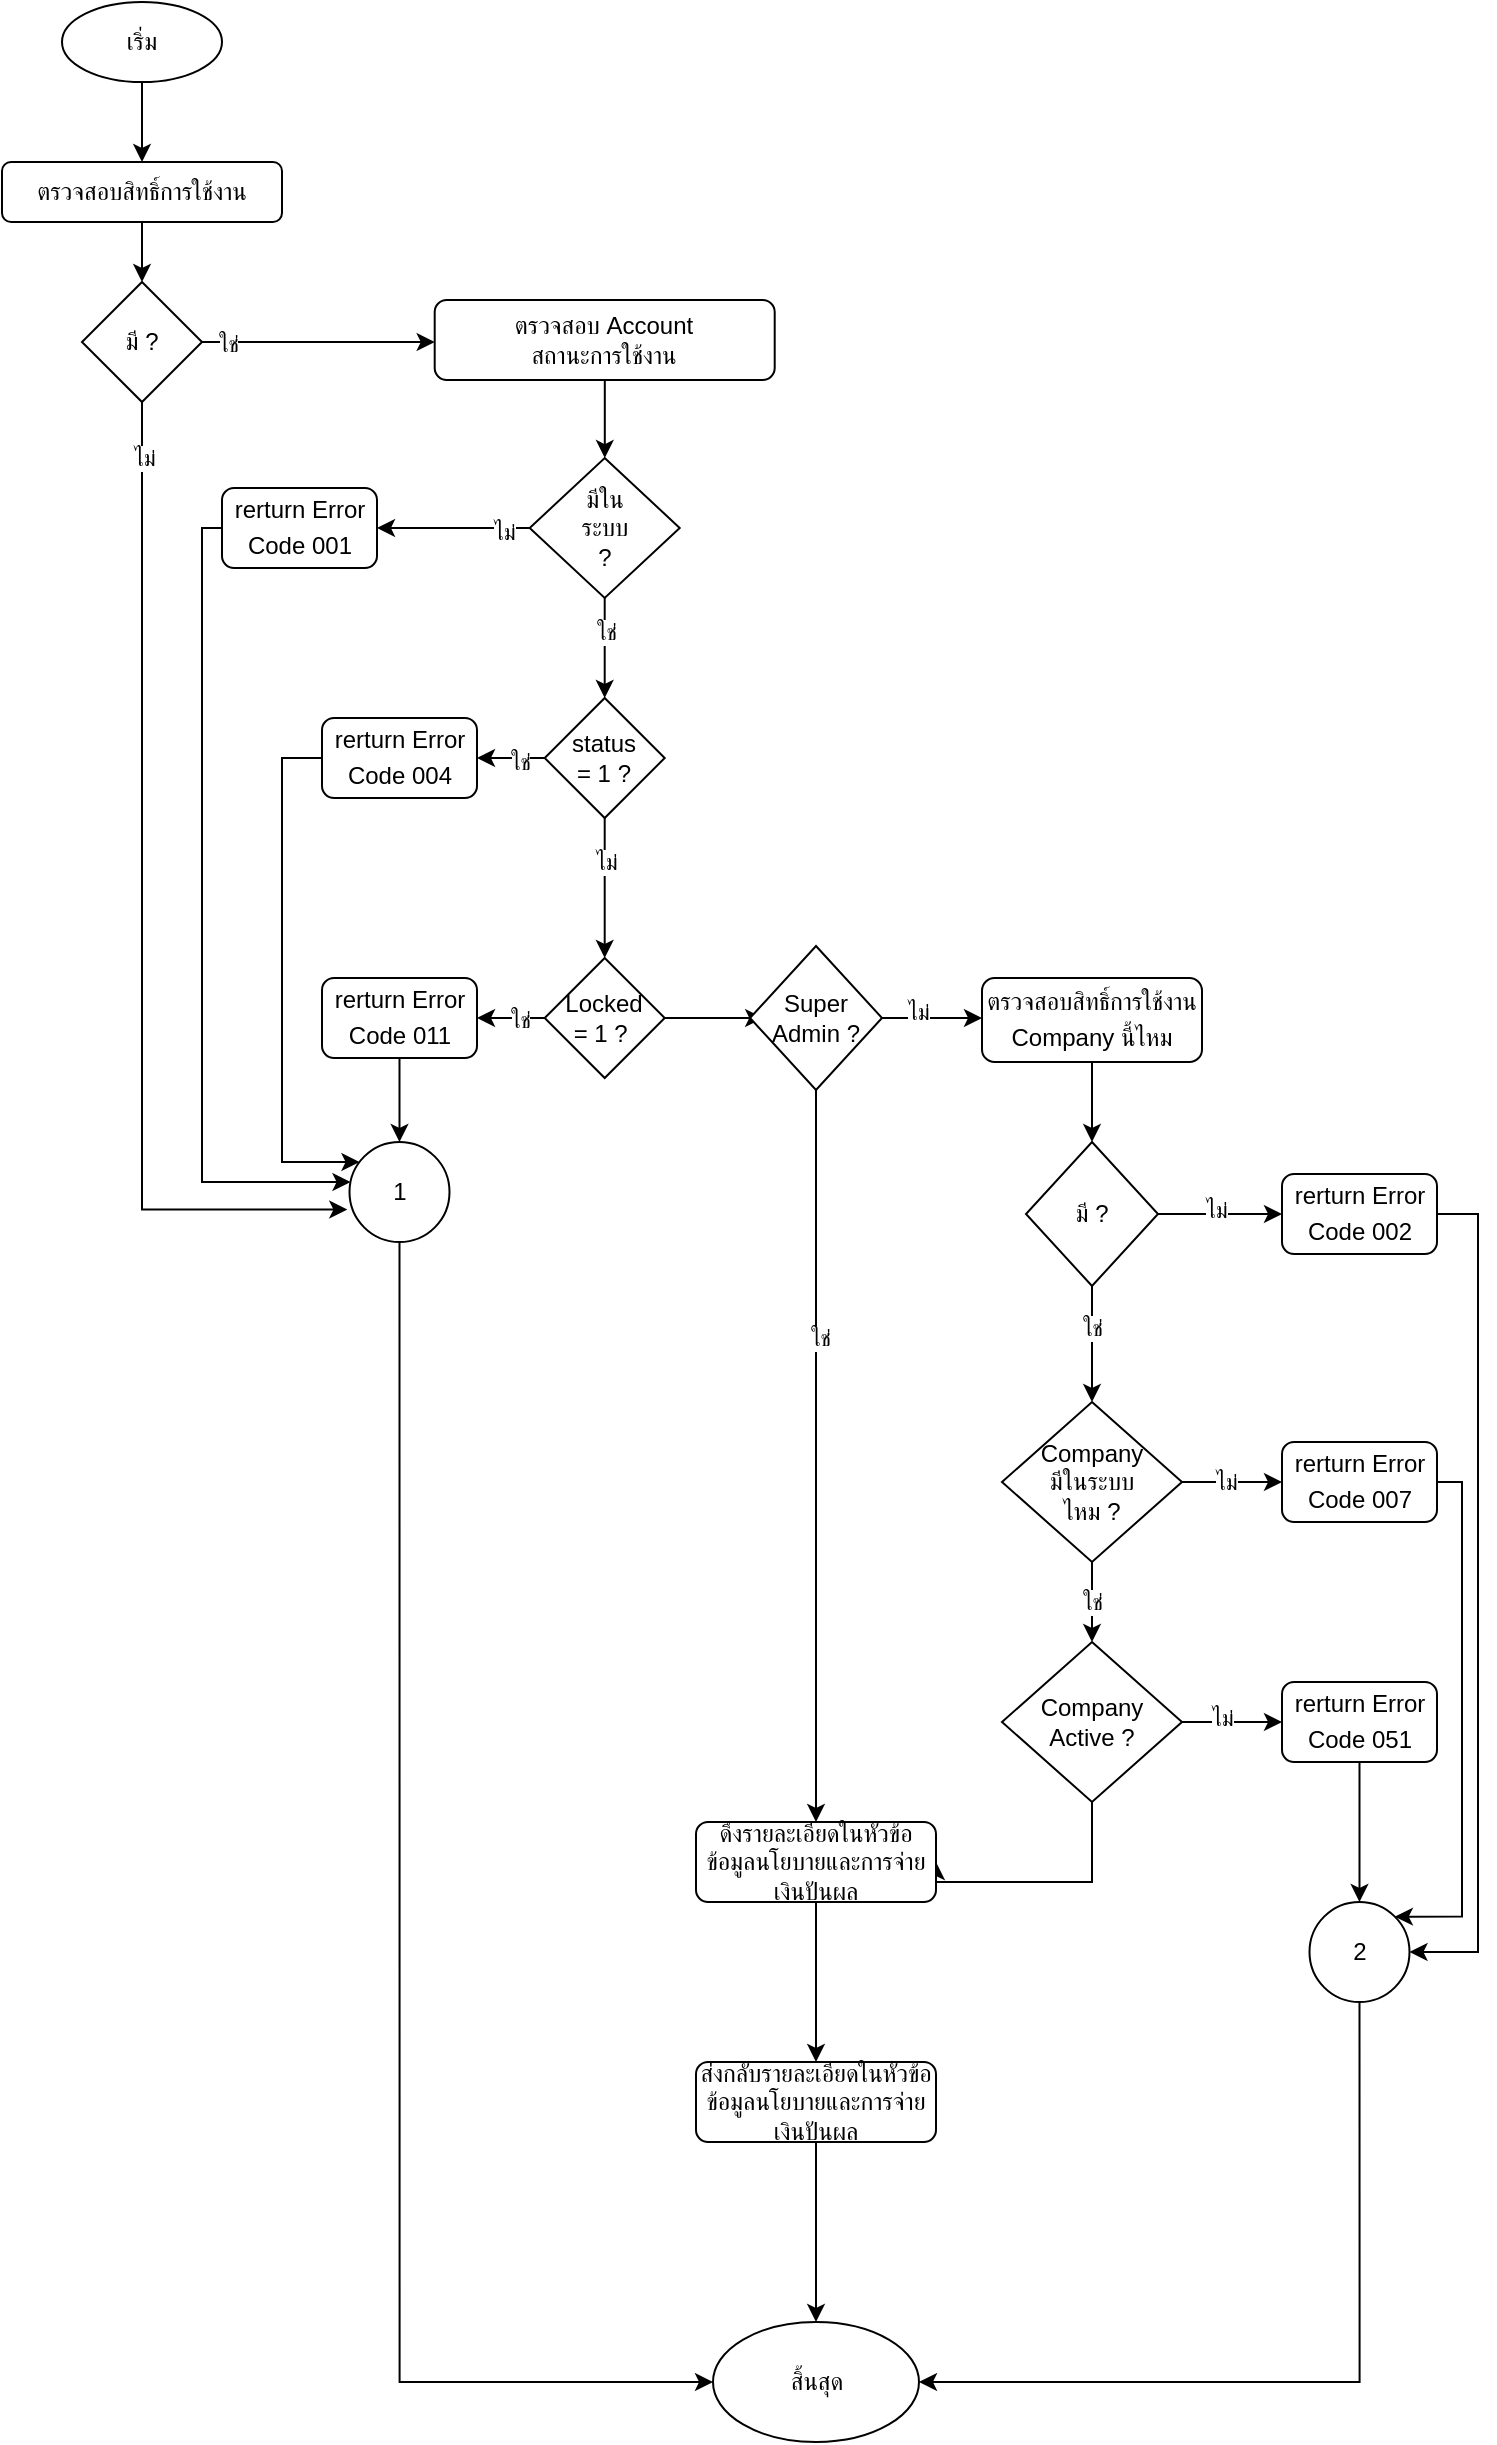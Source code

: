 <mxfile version="21.6.1" type="github" pages="4">
  <diagram name="Page-1" id="bFo2cicuYttowzpBa7Yc">
    <mxGraphModel dx="1434" dy="764" grid="1" gridSize="10" guides="1" tooltips="1" connect="1" arrows="1" fold="1" page="1" pageScale="1" pageWidth="850" pageHeight="1100" math="0" shadow="0">
      <root>
        <mxCell id="0" />
        <mxCell id="1" parent="0" />
        <mxCell id="7tXqoHngubdSlzpcYkJU-1" value="เริ่ม" style="ellipse;whiteSpace=wrap;html=1;" vertex="1" parent="1">
          <mxGeometry x="70" y="40" width="80" height="40" as="geometry" />
        </mxCell>
        <mxCell id="7tXqoHngubdSlzpcYkJU-2" value="ตรวจสอบสิทธิ์การใช้งาน" style="rounded=1;whiteSpace=wrap;html=1;" vertex="1" parent="1">
          <mxGeometry x="40" y="120" width="140" height="30" as="geometry" />
        </mxCell>
        <mxCell id="7tXqoHngubdSlzpcYkJU-3" value="" style="edgeStyle=orthogonalEdgeStyle;rounded=0;orthogonalLoop=1;jettySize=auto;html=1;" edge="1" parent="1" source="7tXqoHngubdSlzpcYkJU-1" target="7tXqoHngubdSlzpcYkJU-2">
          <mxGeometry relative="1" as="geometry" />
        </mxCell>
        <mxCell id="7tXqoHngubdSlzpcYkJU-4" value="มี ?" style="rhombus;whiteSpace=wrap;html=1;" vertex="1" parent="1">
          <mxGeometry x="80" y="180" width="60" height="60" as="geometry" />
        </mxCell>
        <mxCell id="7tXqoHngubdSlzpcYkJU-5" value="" style="edgeStyle=orthogonalEdgeStyle;rounded=0;orthogonalLoop=1;jettySize=auto;html=1;" edge="1" parent="1" source="7tXqoHngubdSlzpcYkJU-2" target="7tXqoHngubdSlzpcYkJU-4">
          <mxGeometry relative="1" as="geometry" />
        </mxCell>
        <mxCell id="7tXqoHngubdSlzpcYkJU-6" style="edgeStyle=orthogonalEdgeStyle;rounded=0;orthogonalLoop=1;jettySize=auto;html=1;entryX=-0.022;entryY=0.676;entryDx=0;entryDy=0;entryPerimeter=0;" edge="1" parent="1" source="7tXqoHngubdSlzpcYkJU-4" target="7tXqoHngubdSlzpcYkJU-20">
          <mxGeometry relative="1" as="geometry">
            <Array as="points">
              <mxPoint x="110" y="644" />
            </Array>
            <mxPoint x="265" y="750" as="targetPoint" />
          </mxGeometry>
        </mxCell>
        <mxCell id="7tXqoHngubdSlzpcYkJU-7" value="ไม่" style="edgeLabel;html=1;align=center;verticalAlign=middle;resizable=0;points=[];" vertex="1" connectable="0" parent="7tXqoHngubdSlzpcYkJU-6">
          <mxGeometry x="-0.892" y="1" relative="1" as="geometry">
            <mxPoint as="offset" />
          </mxGeometry>
        </mxCell>
        <mxCell id="7tXqoHngubdSlzpcYkJU-8" value="ตรวจสอบ Account &lt;br&gt;สถานะการใช้งาน" style="rounded=1;whiteSpace=wrap;html=1;" vertex="1" parent="1">
          <mxGeometry x="256.35" y="189" width="170" height="40" as="geometry" />
        </mxCell>
        <mxCell id="7tXqoHngubdSlzpcYkJU-9" value="" style="edgeStyle=orthogonalEdgeStyle;rounded=0;orthogonalLoop=1;jettySize=auto;html=1;" edge="1" parent="1" source="7tXqoHngubdSlzpcYkJU-4" target="7tXqoHngubdSlzpcYkJU-8">
          <mxGeometry relative="1" as="geometry">
            <Array as="points">
              <mxPoint x="220" y="210" />
              <mxPoint x="220" y="210" />
            </Array>
          </mxGeometry>
        </mxCell>
        <mxCell id="7tXqoHngubdSlzpcYkJU-10" value="ใช่" style="edgeLabel;html=1;align=center;verticalAlign=middle;resizable=0;points=[];" vertex="1" connectable="0" parent="7tXqoHngubdSlzpcYkJU-9">
          <mxGeometry x="-0.78" y="-1" relative="1" as="geometry">
            <mxPoint as="offset" />
          </mxGeometry>
        </mxCell>
        <mxCell id="7tXqoHngubdSlzpcYkJU-11" value="มีใน&lt;br&gt;ระบบ &lt;br&gt;?" style="rhombus;whiteSpace=wrap;html=1;" vertex="1" parent="1">
          <mxGeometry x="303.85" y="268" width="75" height="70" as="geometry" />
        </mxCell>
        <mxCell id="7tXqoHngubdSlzpcYkJU-12" value="" style="edgeStyle=orthogonalEdgeStyle;rounded=0;orthogonalLoop=1;jettySize=auto;html=1;" edge="1" parent="1" source="7tXqoHngubdSlzpcYkJU-8" target="7tXqoHngubdSlzpcYkJU-11">
          <mxGeometry relative="1" as="geometry" />
        </mxCell>
        <mxCell id="7tXqoHngubdSlzpcYkJU-13" value="status&lt;br style=&quot;border-color: var(--border-color);&quot;&gt;= 1 ?" style="rhombus;whiteSpace=wrap;html=1;" vertex="1" parent="1">
          <mxGeometry x="311.35" y="388" width="60" height="60" as="geometry" />
        </mxCell>
        <mxCell id="7tXqoHngubdSlzpcYkJU-14" value="" style="edgeStyle=orthogonalEdgeStyle;rounded=0;orthogonalLoop=1;jettySize=auto;html=1;" edge="1" parent="1" source="7tXqoHngubdSlzpcYkJU-11" target="7tXqoHngubdSlzpcYkJU-13">
          <mxGeometry relative="1" as="geometry" />
        </mxCell>
        <mxCell id="7tXqoHngubdSlzpcYkJU-15" value="ใช่" style="edgeLabel;html=1;align=center;verticalAlign=middle;resizable=0;points=[];" vertex="1" connectable="0" parent="7tXqoHngubdSlzpcYkJU-14">
          <mxGeometry x="-0.325" y="2" relative="1" as="geometry">
            <mxPoint x="-2" as="offset" />
          </mxGeometry>
        </mxCell>
        <mxCell id="7tXqoHngubdSlzpcYkJU-16" value="Locked&lt;br style=&quot;border-color: var(--border-color);&quot;&gt;= 1 ?&amp;nbsp;" style="rhombus;whiteSpace=wrap;html=1;" vertex="1" parent="1">
          <mxGeometry x="311.35" y="518" width="60" height="60" as="geometry" />
        </mxCell>
        <mxCell id="7tXqoHngubdSlzpcYkJU-17" value="" style="edgeStyle=orthogonalEdgeStyle;rounded=0;orthogonalLoop=1;jettySize=auto;html=1;" edge="1" parent="1" source="7tXqoHngubdSlzpcYkJU-13" target="7tXqoHngubdSlzpcYkJU-16">
          <mxGeometry relative="1" as="geometry" />
        </mxCell>
        <mxCell id="7tXqoHngubdSlzpcYkJU-18" value="ไม่" style="edgeLabel;html=1;align=center;verticalAlign=middle;resizable=0;points=[];" vertex="1" connectable="0" parent="7tXqoHngubdSlzpcYkJU-17">
          <mxGeometry x="-0.374" relative="1" as="geometry">
            <mxPoint as="offset" />
          </mxGeometry>
        </mxCell>
        <mxCell id="7tXqoHngubdSlzpcYkJU-19" style="edgeStyle=orthogonalEdgeStyle;rounded=0;orthogonalLoop=1;jettySize=auto;html=1;entryX=0;entryY=0.5;entryDx=0;entryDy=0;" edge="1" parent="1" source="7tXqoHngubdSlzpcYkJU-20" target="7tXqoHngubdSlzpcYkJU-64">
          <mxGeometry relative="1" as="geometry">
            <Array as="points">
              <mxPoint x="239" y="1230" />
            </Array>
          </mxGeometry>
        </mxCell>
        <mxCell id="7tXqoHngubdSlzpcYkJU-20" value="1" style="ellipse;whiteSpace=wrap;html=1;aspect=fixed;" vertex="1" parent="1">
          <mxGeometry x="213.75" y="610" width="50" height="50" as="geometry" />
        </mxCell>
        <mxCell id="7tXqoHngubdSlzpcYkJU-21" style="edgeStyle=orthogonalEdgeStyle;rounded=0;orthogonalLoop=1;jettySize=auto;html=1;" edge="1" parent="1" source="7tXqoHngubdSlzpcYkJU-22" target="7tXqoHngubdSlzpcYkJU-20">
          <mxGeometry relative="1" as="geometry">
            <Array as="points">
              <mxPoint x="140" y="303" />
              <mxPoint x="140" y="630" />
            </Array>
          </mxGeometry>
        </mxCell>
        <mxCell id="7tXqoHngubdSlzpcYkJU-22" value="rerturn Error Code&amp;nbsp;001&lt;span style=&quot;font-size: medium; text-align: start;&quot;&gt;&lt;/span&gt;" style="rounded=1;whiteSpace=wrap;html=1;" vertex="1" parent="1">
          <mxGeometry x="150" y="283" width="77.5" height="40" as="geometry" />
        </mxCell>
        <mxCell id="7tXqoHngubdSlzpcYkJU-23" style="edgeStyle=orthogonalEdgeStyle;rounded=0;orthogonalLoop=1;jettySize=auto;html=1;" edge="1" parent="1" source="7tXqoHngubdSlzpcYkJU-11" target="7tXqoHngubdSlzpcYkJU-22">
          <mxGeometry relative="1" as="geometry">
            <mxPoint x="240.1" y="408" as="targetPoint" />
          </mxGeometry>
        </mxCell>
        <mxCell id="7tXqoHngubdSlzpcYkJU-24" value="ไม่" style="edgeLabel;html=1;align=center;verticalAlign=middle;resizable=0;points=[];" vertex="1" connectable="0" parent="7tXqoHngubdSlzpcYkJU-23">
          <mxGeometry x="-0.657" y="2" relative="1" as="geometry">
            <mxPoint as="offset" />
          </mxGeometry>
        </mxCell>
        <mxCell id="7tXqoHngubdSlzpcYkJU-25" style="edgeStyle=orthogonalEdgeStyle;rounded=0;orthogonalLoop=1;jettySize=auto;html=1;entryX=0.5;entryY=0;entryDx=0;entryDy=0;" edge="1" parent="1" source="7tXqoHngubdSlzpcYkJU-26" target="7tXqoHngubdSlzpcYkJU-20">
          <mxGeometry relative="1" as="geometry" />
        </mxCell>
        <mxCell id="7tXqoHngubdSlzpcYkJU-26" value="rerturn Error Code&amp;nbsp;011&lt;span style=&quot;font-size: medium; text-align: start;&quot;&gt;&lt;/span&gt;" style="rounded=1;whiteSpace=wrap;html=1;" vertex="1" parent="1">
          <mxGeometry x="200" y="528" width="77.5" height="40" as="geometry" />
        </mxCell>
        <mxCell id="7tXqoHngubdSlzpcYkJU-27" value="" style="edgeStyle=orthogonalEdgeStyle;rounded=0;orthogonalLoop=1;jettySize=auto;html=1;" edge="1" parent="1" source="7tXqoHngubdSlzpcYkJU-16" target="7tXqoHngubdSlzpcYkJU-26">
          <mxGeometry relative="1" as="geometry" />
        </mxCell>
        <mxCell id="7tXqoHngubdSlzpcYkJU-28" value="ใช่" style="edgeLabel;html=1;align=center;verticalAlign=middle;resizable=0;points=[];" vertex="1" connectable="0" parent="7tXqoHngubdSlzpcYkJU-27">
          <mxGeometry x="-0.461" y="1" relative="1" as="geometry">
            <mxPoint as="offset" />
          </mxGeometry>
        </mxCell>
        <mxCell id="7tXqoHngubdSlzpcYkJU-29" style="edgeStyle=orthogonalEdgeStyle;rounded=0;orthogonalLoop=1;jettySize=auto;html=1;" edge="1" parent="1" source="7tXqoHngubdSlzpcYkJU-30" target="7tXqoHngubdSlzpcYkJU-20">
          <mxGeometry relative="1" as="geometry">
            <mxPoint x="240" y="610" as="targetPoint" />
            <Array as="points">
              <mxPoint x="180" y="418" />
              <mxPoint x="180" y="620" />
            </Array>
          </mxGeometry>
        </mxCell>
        <mxCell id="7tXqoHngubdSlzpcYkJU-30" value="rerturn Error Code&amp;nbsp;004&lt;span style=&quot;font-size: medium; text-align: start;&quot;&gt;&lt;/span&gt;" style="rounded=1;whiteSpace=wrap;html=1;" vertex="1" parent="1">
          <mxGeometry x="200" y="398" width="77.5" height="40" as="geometry" />
        </mxCell>
        <mxCell id="7tXqoHngubdSlzpcYkJU-31" value="" style="edgeStyle=orthogonalEdgeStyle;rounded=0;orthogonalLoop=1;jettySize=auto;html=1;" edge="1" parent="1" source="7tXqoHngubdSlzpcYkJU-13" target="7tXqoHngubdSlzpcYkJU-30">
          <mxGeometry relative="1" as="geometry" />
        </mxCell>
        <mxCell id="7tXqoHngubdSlzpcYkJU-32" value="ใช่" style="edgeLabel;html=1;align=center;verticalAlign=middle;resizable=0;points=[];" vertex="1" connectable="0" parent="7tXqoHngubdSlzpcYkJU-31">
          <mxGeometry x="-0.461" y="2" relative="1" as="geometry">
            <mxPoint as="offset" />
          </mxGeometry>
        </mxCell>
        <mxCell id="7tXqoHngubdSlzpcYkJU-33" value="" style="edgeStyle=orthogonalEdgeStyle;rounded=0;orthogonalLoop=1;jettySize=auto;html=1;entryX=0.1;entryY=0.5;entryDx=0;entryDy=0;entryPerimeter=0;" edge="1" parent="1" source="7tXqoHngubdSlzpcYkJU-16" target="7tXqoHngubdSlzpcYkJU-38">
          <mxGeometry relative="1" as="geometry">
            <mxPoint x="414" y="548" as="targetPoint" />
          </mxGeometry>
        </mxCell>
        <mxCell id="7tXqoHngubdSlzpcYkJU-34" value="" style="edgeStyle=orthogonalEdgeStyle;rounded=0;orthogonalLoop=1;jettySize=auto;html=1;" edge="1" parent="1" source="7tXqoHngubdSlzpcYkJU-38">
          <mxGeometry relative="1" as="geometry">
            <mxPoint x="530" y="548" as="targetPoint" />
          </mxGeometry>
        </mxCell>
        <mxCell id="7tXqoHngubdSlzpcYkJU-35" value="ไม่" style="edgeLabel;html=1;align=center;verticalAlign=middle;resizable=0;points=[];" vertex="1" connectable="0" parent="7tXqoHngubdSlzpcYkJU-34">
          <mxGeometry x="-0.311" y="3" relative="1" as="geometry">
            <mxPoint as="offset" />
          </mxGeometry>
        </mxCell>
        <mxCell id="7tXqoHngubdSlzpcYkJU-36" style="edgeStyle=orthogonalEdgeStyle;rounded=0;orthogonalLoop=1;jettySize=auto;html=1;entryX=0.5;entryY=0;entryDx=0;entryDy=0;" edge="1" parent="1" source="7tXqoHngubdSlzpcYkJU-38" target="7tXqoHngubdSlzpcYkJU-61">
          <mxGeometry relative="1" as="geometry">
            <mxPoint x="447" y="940" as="targetPoint" />
          </mxGeometry>
        </mxCell>
        <mxCell id="7tXqoHngubdSlzpcYkJU-37" value="ใช่" style="edgeLabel;html=1;align=center;verticalAlign=middle;resizable=0;points=[];" vertex="1" connectable="0" parent="7tXqoHngubdSlzpcYkJU-36">
          <mxGeometry x="-0.322" y="2" relative="1" as="geometry">
            <mxPoint as="offset" />
          </mxGeometry>
        </mxCell>
        <mxCell id="7tXqoHngubdSlzpcYkJU-38" value="Super&lt;br&gt;Admin ?" style="rhombus;whiteSpace=wrap;html=1;" vertex="1" parent="1">
          <mxGeometry x="414" y="512" width="66" height="72" as="geometry" />
        </mxCell>
        <mxCell id="7tXqoHngubdSlzpcYkJU-39" value="" style="edgeStyle=orthogonalEdgeStyle;rounded=0;orthogonalLoop=1;jettySize=auto;html=1;" edge="1" parent="1" source="7tXqoHngubdSlzpcYkJU-40" target="7tXqoHngubdSlzpcYkJU-45">
          <mxGeometry relative="1" as="geometry" />
        </mxCell>
        <mxCell id="7tXqoHngubdSlzpcYkJU-40" value="ตรวจสอบสิทธิ์การใช้งาน Company นี้ไหม&lt;span style=&quot;font-size: medium; text-align: start;&quot;&gt;&lt;/span&gt;" style="rounded=1;whiteSpace=wrap;html=1;" vertex="1" parent="1">
          <mxGeometry x="530" y="528" width="110" height="42" as="geometry" />
        </mxCell>
        <mxCell id="7tXqoHngubdSlzpcYkJU-41" value="" style="edgeStyle=orthogonalEdgeStyle;rounded=0;orthogonalLoop=1;jettySize=auto;html=1;" edge="1" parent="1" source="7tXqoHngubdSlzpcYkJU-45" target="7tXqoHngubdSlzpcYkJU-49">
          <mxGeometry relative="1" as="geometry" />
        </mxCell>
        <mxCell id="7tXqoHngubdSlzpcYkJU-42" value="ใช่" style="edgeLabel;html=1;align=center;verticalAlign=middle;resizable=0;points=[];" vertex="1" connectable="0" parent="7tXqoHngubdSlzpcYkJU-41">
          <mxGeometry x="-0.286" relative="1" as="geometry">
            <mxPoint as="offset" />
          </mxGeometry>
        </mxCell>
        <mxCell id="7tXqoHngubdSlzpcYkJU-43" style="edgeStyle=orthogonalEdgeStyle;rounded=0;orthogonalLoop=1;jettySize=auto;html=1;" edge="1" parent="1" source="7tXqoHngubdSlzpcYkJU-45" target="7tXqoHngubdSlzpcYkJU-51">
          <mxGeometry relative="1" as="geometry">
            <mxPoint x="680" y="646.0" as="targetPoint" />
          </mxGeometry>
        </mxCell>
        <mxCell id="7tXqoHngubdSlzpcYkJU-44" value="ไม่" style="edgeLabel;html=1;align=center;verticalAlign=middle;resizable=0;points=[];" vertex="1" connectable="0" parent="7tXqoHngubdSlzpcYkJU-43">
          <mxGeometry x="-0.086" y="2" relative="1" as="geometry">
            <mxPoint as="offset" />
          </mxGeometry>
        </mxCell>
        <mxCell id="7tXqoHngubdSlzpcYkJU-45" value="มี ?" style="rhombus;whiteSpace=wrap;html=1;" vertex="1" parent="1">
          <mxGeometry x="552" y="610" width="66" height="72" as="geometry" />
        </mxCell>
        <mxCell id="7tXqoHngubdSlzpcYkJU-46" value="ใช่" style="edgeStyle=orthogonalEdgeStyle;rounded=0;orthogonalLoop=1;jettySize=auto;html=1;" edge="1" parent="1" source="7tXqoHngubdSlzpcYkJU-49" target="7tXqoHngubdSlzpcYkJU-55">
          <mxGeometry relative="1" as="geometry" />
        </mxCell>
        <mxCell id="7tXqoHngubdSlzpcYkJU-47" value="" style="edgeStyle=orthogonalEdgeStyle;rounded=0;orthogonalLoop=1;jettySize=auto;html=1;" edge="1" parent="1" source="7tXqoHngubdSlzpcYkJU-49" target="7tXqoHngubdSlzpcYkJU-57">
          <mxGeometry relative="1" as="geometry" />
        </mxCell>
        <mxCell id="7tXqoHngubdSlzpcYkJU-48" value="ไม่" style="edgeLabel;html=1;align=center;verticalAlign=middle;resizable=0;points=[];" vertex="1" connectable="0" parent="7tXqoHngubdSlzpcYkJU-47">
          <mxGeometry x="-0.113" relative="1" as="geometry">
            <mxPoint as="offset" />
          </mxGeometry>
        </mxCell>
        <mxCell id="7tXqoHngubdSlzpcYkJU-49" value="Company &lt;br&gt;มีในระบบ&lt;br&gt;ไหม ?" style="rhombus;whiteSpace=wrap;html=1;" vertex="1" parent="1">
          <mxGeometry x="540" y="740" width="90" height="80" as="geometry" />
        </mxCell>
        <mxCell id="7tXqoHngubdSlzpcYkJU-50" style="edgeStyle=orthogonalEdgeStyle;rounded=0;orthogonalLoop=1;jettySize=auto;html=1;entryX=1;entryY=0.5;entryDx=0;entryDy=0;" edge="1" parent="1" source="7tXqoHngubdSlzpcYkJU-51" target="7tXqoHngubdSlzpcYkJU-63">
          <mxGeometry relative="1" as="geometry">
            <mxPoint x="780" y="800" as="targetPoint" />
            <Array as="points">
              <mxPoint x="778" y="646" />
              <mxPoint x="778" y="1015" />
            </Array>
          </mxGeometry>
        </mxCell>
        <mxCell id="7tXqoHngubdSlzpcYkJU-51" value="rerturn Error Code&amp;nbsp;002&lt;span style=&quot;font-size: medium; text-align: start;&quot;&gt;&lt;/span&gt;" style="rounded=1;whiteSpace=wrap;html=1;" vertex="1" parent="1">
          <mxGeometry x="680" y="626" width="77.5" height="40" as="geometry" />
        </mxCell>
        <mxCell id="7tXqoHngubdSlzpcYkJU-52" value="" style="edgeStyle=orthogonalEdgeStyle;rounded=0;orthogonalLoop=1;jettySize=auto;html=1;" edge="1" parent="1" source="7tXqoHngubdSlzpcYkJU-55" target="7tXqoHngubdSlzpcYkJU-59">
          <mxGeometry relative="1" as="geometry" />
        </mxCell>
        <mxCell id="7tXqoHngubdSlzpcYkJU-53" value="ไม่" style="edgeLabel;html=1;align=center;verticalAlign=middle;resizable=0;points=[];" vertex="1" connectable="0" parent="7tXqoHngubdSlzpcYkJU-52">
          <mxGeometry x="-0.215" y="2" relative="1" as="geometry">
            <mxPoint as="offset" />
          </mxGeometry>
        </mxCell>
        <mxCell id="7tXqoHngubdSlzpcYkJU-54" style="edgeStyle=orthogonalEdgeStyle;rounded=0;orthogonalLoop=1;jettySize=auto;html=1;entryX=1;entryY=0.5;entryDx=0;entryDy=0;" edge="1" parent="1" source="7tXqoHngubdSlzpcYkJU-55" target="7tXqoHngubdSlzpcYkJU-61">
          <mxGeometry relative="1" as="geometry">
            <Array as="points">
              <mxPoint x="585" y="980" />
            </Array>
          </mxGeometry>
        </mxCell>
        <mxCell id="7tXqoHngubdSlzpcYkJU-55" value="Company &lt;br&gt;Active ?" style="rhombus;whiteSpace=wrap;html=1;" vertex="1" parent="1">
          <mxGeometry x="540" y="860" width="90" height="80" as="geometry" />
        </mxCell>
        <mxCell id="7tXqoHngubdSlzpcYkJU-56" style="edgeStyle=orthogonalEdgeStyle;rounded=0;orthogonalLoop=1;jettySize=auto;html=1;entryX=1;entryY=0;entryDx=0;entryDy=0;" edge="1" parent="1" source="7tXqoHngubdSlzpcYkJU-57" target="7tXqoHngubdSlzpcYkJU-63">
          <mxGeometry relative="1" as="geometry">
            <Array as="points">
              <mxPoint x="770" y="780" />
              <mxPoint x="770" y="997" />
            </Array>
          </mxGeometry>
        </mxCell>
        <mxCell id="7tXqoHngubdSlzpcYkJU-57" value="rerturn Error Code&amp;nbsp;007&lt;span style=&quot;font-size: medium; text-align: start;&quot;&gt;&lt;/span&gt;" style="rounded=1;whiteSpace=wrap;html=1;" vertex="1" parent="1">
          <mxGeometry x="680" y="760" width="77.5" height="40" as="geometry" />
        </mxCell>
        <mxCell id="7tXqoHngubdSlzpcYkJU-58" style="edgeStyle=orthogonalEdgeStyle;rounded=0;orthogonalLoop=1;jettySize=auto;html=1;" edge="1" parent="1" source="7tXqoHngubdSlzpcYkJU-59" target="7tXqoHngubdSlzpcYkJU-63">
          <mxGeometry relative="1" as="geometry" />
        </mxCell>
        <mxCell id="7tXqoHngubdSlzpcYkJU-59" value="rerturn Error Code&amp;nbsp;051&lt;span style=&quot;font-size: medium; text-align: start;&quot;&gt;&lt;/span&gt;" style="rounded=1;whiteSpace=wrap;html=1;" vertex="1" parent="1">
          <mxGeometry x="680" y="880" width="77.5" height="40" as="geometry" />
        </mxCell>
        <mxCell id="7tXqoHngubdSlzpcYkJU-60" value="" style="edgeStyle=orthogonalEdgeStyle;rounded=0;orthogonalLoop=1;jettySize=auto;html=1;" edge="1" parent="1" source="7tXqoHngubdSlzpcYkJU-61" target="7tXqoHngubdSlzpcYkJU-66">
          <mxGeometry relative="1" as="geometry" />
        </mxCell>
        <mxCell id="7tXqoHngubdSlzpcYkJU-61" value="ดึงรายละเอียดในหัวข้อ ข้อมูลนโยบายและการจ่ายเงินปันผล" style="rounded=1;whiteSpace=wrap;html=1;" vertex="1" parent="1">
          <mxGeometry x="387" y="950" width="120" height="40" as="geometry" />
        </mxCell>
        <mxCell id="7tXqoHngubdSlzpcYkJU-62" style="edgeStyle=orthogonalEdgeStyle;rounded=0;orthogonalLoop=1;jettySize=auto;html=1;" edge="1" parent="1" source="7tXqoHngubdSlzpcYkJU-63" target="7tXqoHngubdSlzpcYkJU-64">
          <mxGeometry relative="1" as="geometry">
            <Array as="points">
              <mxPoint x="719" y="1230" />
            </Array>
          </mxGeometry>
        </mxCell>
        <mxCell id="7tXqoHngubdSlzpcYkJU-63" value="2" style="ellipse;whiteSpace=wrap;html=1;aspect=fixed;" vertex="1" parent="1">
          <mxGeometry x="693.75" y="990" width="50" height="50" as="geometry" />
        </mxCell>
        <mxCell id="7tXqoHngubdSlzpcYkJU-64" value="สิ้นสุด" style="ellipse;whiteSpace=wrap;html=1;" vertex="1" parent="1">
          <mxGeometry x="395.5" y="1200" width="103" height="60" as="geometry" />
        </mxCell>
        <mxCell id="7tXqoHngubdSlzpcYkJU-65" style="edgeStyle=orthogonalEdgeStyle;rounded=0;orthogonalLoop=1;jettySize=auto;html=1;" edge="1" parent="1" source="7tXqoHngubdSlzpcYkJU-66" target="7tXqoHngubdSlzpcYkJU-64">
          <mxGeometry relative="1" as="geometry">
            <Array as="points">
              <mxPoint x="447" y="1140" />
              <mxPoint x="447" y="1140" />
            </Array>
          </mxGeometry>
        </mxCell>
        <mxCell id="7tXqoHngubdSlzpcYkJU-66" value="ส่งกลับรายละเอียดในหัวข้อ ข้อมูลนโยบายและการจ่ายเงินปันผล" style="rounded=1;whiteSpace=wrap;html=1;" vertex="1" parent="1">
          <mxGeometry x="387" y="1070" width="120" height="40" as="geometry" />
        </mxCell>
      </root>
    </mxGraphModel>
  </diagram>
  <diagram id="GQfKaF4gyZJ2lL_-4XdH" name="Page-2">
    <mxGraphModel dx="1434" dy="764" grid="1" gridSize="10" guides="1" tooltips="1" connect="1" arrows="1" fold="1" page="1" pageScale="1" pageWidth="850" pageHeight="1100" math="0" shadow="0">
      <root>
        <mxCell id="0" />
        <mxCell id="1" parent="0" />
        <mxCell id="5ZIlQBU1qD_quVUVz6vp-1" value="เริ่ม" style="ellipse;whiteSpace=wrap;html=1;" vertex="1" parent="1">
          <mxGeometry x="75" y="20" width="80" height="40" as="geometry" />
        </mxCell>
        <mxCell id="5ZIlQBU1qD_quVUVz6vp-2" value="ตรวจสอบสิทธิ์การใช้งาน" style="rounded=1;whiteSpace=wrap;html=1;" vertex="1" parent="1">
          <mxGeometry x="45" y="100" width="140" height="30" as="geometry" />
        </mxCell>
        <mxCell id="5ZIlQBU1qD_quVUVz6vp-3" value="" style="edgeStyle=orthogonalEdgeStyle;rounded=0;orthogonalLoop=1;jettySize=auto;html=1;" edge="1" parent="1" source="5ZIlQBU1qD_quVUVz6vp-1" target="5ZIlQBU1qD_quVUVz6vp-2">
          <mxGeometry relative="1" as="geometry" />
        </mxCell>
        <mxCell id="5ZIlQBU1qD_quVUVz6vp-4" value="มี ?" style="rhombus;whiteSpace=wrap;html=1;" vertex="1" parent="1">
          <mxGeometry x="85" y="160" width="60" height="60" as="geometry" />
        </mxCell>
        <mxCell id="5ZIlQBU1qD_quVUVz6vp-5" value="" style="edgeStyle=orthogonalEdgeStyle;rounded=0;orthogonalLoop=1;jettySize=auto;html=1;" edge="1" parent="1" source="5ZIlQBU1qD_quVUVz6vp-2" target="5ZIlQBU1qD_quVUVz6vp-4">
          <mxGeometry relative="1" as="geometry" />
        </mxCell>
        <mxCell id="5ZIlQBU1qD_quVUVz6vp-6" style="edgeStyle=orthogonalEdgeStyle;rounded=0;orthogonalLoop=1;jettySize=auto;html=1;entryX=-0.022;entryY=0.676;entryDx=0;entryDy=0;entryPerimeter=0;" edge="1" parent="1" source="5ZIlQBU1qD_quVUVz6vp-4" target="5ZIlQBU1qD_quVUVz6vp-19">
          <mxGeometry relative="1" as="geometry">
            <Array as="points">
              <mxPoint x="115" y="624" />
            </Array>
            <mxPoint x="270" y="730" as="targetPoint" />
          </mxGeometry>
        </mxCell>
        <mxCell id="5ZIlQBU1qD_quVUVz6vp-7" value="ไม่" style="edgeLabel;html=1;align=center;verticalAlign=middle;resizable=0;points=[];" vertex="1" connectable="0" parent="5ZIlQBU1qD_quVUVz6vp-6">
          <mxGeometry x="-0.892" y="1" relative="1" as="geometry">
            <mxPoint as="offset" />
          </mxGeometry>
        </mxCell>
        <mxCell id="5ZIlQBU1qD_quVUVz6vp-8" value="ตรวจสอบ Account &lt;br&gt;สถานะการใช้งาน" style="rounded=1;whiteSpace=wrap;html=1;" vertex="1" parent="1">
          <mxGeometry x="261.35" y="169" width="170" height="40" as="geometry" />
        </mxCell>
        <mxCell id="5ZIlQBU1qD_quVUVz6vp-9" value="" style="edgeStyle=orthogonalEdgeStyle;rounded=0;orthogonalLoop=1;jettySize=auto;html=1;" edge="1" parent="1" source="5ZIlQBU1qD_quVUVz6vp-4" target="5ZIlQBU1qD_quVUVz6vp-8">
          <mxGeometry relative="1" as="geometry">
            <Array as="points">
              <mxPoint x="225" y="190" />
              <mxPoint x="225" y="190" />
            </Array>
          </mxGeometry>
        </mxCell>
        <mxCell id="5ZIlQBU1qD_quVUVz6vp-10" value="ใช่" style="edgeLabel;html=1;align=center;verticalAlign=middle;resizable=0;points=[];" vertex="1" connectable="0" parent="5ZIlQBU1qD_quVUVz6vp-9">
          <mxGeometry x="-0.78" y="-1" relative="1" as="geometry">
            <mxPoint as="offset" />
          </mxGeometry>
        </mxCell>
        <mxCell id="5ZIlQBU1qD_quVUVz6vp-11" value="มีใน&lt;br&gt;ระบบ &lt;br&gt;?" style="rhombus;whiteSpace=wrap;html=1;" vertex="1" parent="1">
          <mxGeometry x="308.85" y="248" width="75" height="70" as="geometry" />
        </mxCell>
        <mxCell id="5ZIlQBU1qD_quVUVz6vp-12" value="" style="edgeStyle=orthogonalEdgeStyle;rounded=0;orthogonalLoop=1;jettySize=auto;html=1;" edge="1" parent="1" source="5ZIlQBU1qD_quVUVz6vp-8" target="5ZIlQBU1qD_quVUVz6vp-11">
          <mxGeometry relative="1" as="geometry" />
        </mxCell>
        <mxCell id="5ZIlQBU1qD_quVUVz6vp-13" value="status&lt;br style=&quot;border-color: var(--border-color);&quot;&gt;= 1 ?" style="rhombus;whiteSpace=wrap;html=1;" vertex="1" parent="1">
          <mxGeometry x="316.35" y="368" width="60" height="60" as="geometry" />
        </mxCell>
        <mxCell id="5ZIlQBU1qD_quVUVz6vp-14" value="" style="edgeStyle=orthogonalEdgeStyle;rounded=0;orthogonalLoop=1;jettySize=auto;html=1;" edge="1" parent="1" source="5ZIlQBU1qD_quVUVz6vp-11" target="5ZIlQBU1qD_quVUVz6vp-13">
          <mxGeometry relative="1" as="geometry" />
        </mxCell>
        <mxCell id="5ZIlQBU1qD_quVUVz6vp-15" value="ใช่" style="edgeLabel;html=1;align=center;verticalAlign=middle;resizable=0;points=[];" vertex="1" connectable="0" parent="5ZIlQBU1qD_quVUVz6vp-14">
          <mxGeometry x="-0.325" y="2" relative="1" as="geometry">
            <mxPoint x="-2" as="offset" />
          </mxGeometry>
        </mxCell>
        <mxCell id="5ZIlQBU1qD_quVUVz6vp-16" value="Locked&lt;br style=&quot;border-color: var(--border-color);&quot;&gt;= 1 ?&amp;nbsp;" style="rhombus;whiteSpace=wrap;html=1;" vertex="1" parent="1">
          <mxGeometry x="316.35" y="498" width="60" height="60" as="geometry" />
        </mxCell>
        <mxCell id="5ZIlQBU1qD_quVUVz6vp-17" value="" style="edgeStyle=orthogonalEdgeStyle;rounded=0;orthogonalLoop=1;jettySize=auto;html=1;" edge="1" parent="1" source="5ZIlQBU1qD_quVUVz6vp-13" target="5ZIlQBU1qD_quVUVz6vp-16">
          <mxGeometry relative="1" as="geometry" />
        </mxCell>
        <mxCell id="5ZIlQBU1qD_quVUVz6vp-18" value="ไม่" style="edgeLabel;html=1;align=center;verticalAlign=middle;resizable=0;points=[];" vertex="1" connectable="0" parent="5ZIlQBU1qD_quVUVz6vp-17">
          <mxGeometry x="-0.374" relative="1" as="geometry">
            <mxPoint as="offset" />
          </mxGeometry>
        </mxCell>
        <mxCell id="5ZIlQBU1qD_quVUVz6vp-19" value="1" style="ellipse;whiteSpace=wrap;html=1;aspect=fixed;" vertex="1" parent="1">
          <mxGeometry x="218.75" y="590" width="50" height="50" as="geometry" />
        </mxCell>
        <mxCell id="5ZIlQBU1qD_quVUVz6vp-20" style="edgeStyle=orthogonalEdgeStyle;rounded=0;orthogonalLoop=1;jettySize=auto;html=1;" edge="1" parent="1" source="5ZIlQBU1qD_quVUVz6vp-21" target="5ZIlQBU1qD_quVUVz6vp-19">
          <mxGeometry relative="1" as="geometry">
            <Array as="points">
              <mxPoint x="145" y="283" />
              <mxPoint x="145" y="610" />
            </Array>
          </mxGeometry>
        </mxCell>
        <mxCell id="5ZIlQBU1qD_quVUVz6vp-21" value="rerturn Error Code&amp;nbsp;001&lt;span style=&quot;font-size: medium; text-align: start;&quot;&gt;&lt;/span&gt;" style="rounded=1;whiteSpace=wrap;html=1;" vertex="1" parent="1">
          <mxGeometry x="155" y="263" width="77.5" height="40" as="geometry" />
        </mxCell>
        <mxCell id="5ZIlQBU1qD_quVUVz6vp-22" style="edgeStyle=orthogonalEdgeStyle;rounded=0;orthogonalLoop=1;jettySize=auto;html=1;" edge="1" parent="1" source="5ZIlQBU1qD_quVUVz6vp-11" target="5ZIlQBU1qD_quVUVz6vp-21">
          <mxGeometry relative="1" as="geometry">
            <mxPoint x="245.1" y="388" as="targetPoint" />
          </mxGeometry>
        </mxCell>
        <mxCell id="5ZIlQBU1qD_quVUVz6vp-23" value="ไม่" style="edgeLabel;html=1;align=center;verticalAlign=middle;resizable=0;points=[];" vertex="1" connectable="0" parent="5ZIlQBU1qD_quVUVz6vp-22">
          <mxGeometry x="-0.657" y="2" relative="1" as="geometry">
            <mxPoint as="offset" />
          </mxGeometry>
        </mxCell>
        <mxCell id="5ZIlQBU1qD_quVUVz6vp-24" style="edgeStyle=orthogonalEdgeStyle;rounded=0;orthogonalLoop=1;jettySize=auto;html=1;entryX=0.5;entryY=0;entryDx=0;entryDy=0;" edge="1" parent="1" source="5ZIlQBU1qD_quVUVz6vp-25" target="5ZIlQBU1qD_quVUVz6vp-19">
          <mxGeometry relative="1" as="geometry" />
        </mxCell>
        <mxCell id="5ZIlQBU1qD_quVUVz6vp-25" value="rerturn Error Code&amp;nbsp;011&lt;span style=&quot;font-size: medium; text-align: start;&quot;&gt;&lt;/span&gt;" style="rounded=1;whiteSpace=wrap;html=1;" vertex="1" parent="1">
          <mxGeometry x="205" y="508" width="77.5" height="40" as="geometry" />
        </mxCell>
        <mxCell id="5ZIlQBU1qD_quVUVz6vp-26" value="" style="edgeStyle=orthogonalEdgeStyle;rounded=0;orthogonalLoop=1;jettySize=auto;html=1;" edge="1" parent="1" source="5ZIlQBU1qD_quVUVz6vp-16" target="5ZIlQBU1qD_quVUVz6vp-25">
          <mxGeometry relative="1" as="geometry" />
        </mxCell>
        <mxCell id="5ZIlQBU1qD_quVUVz6vp-27" value="ใช่" style="edgeLabel;html=1;align=center;verticalAlign=middle;resizable=0;points=[];" vertex="1" connectable="0" parent="5ZIlQBU1qD_quVUVz6vp-26">
          <mxGeometry x="-0.461" y="1" relative="1" as="geometry">
            <mxPoint as="offset" />
          </mxGeometry>
        </mxCell>
        <mxCell id="5ZIlQBU1qD_quVUVz6vp-28" style="edgeStyle=orthogonalEdgeStyle;rounded=0;orthogonalLoop=1;jettySize=auto;html=1;" edge="1" parent="1" source="5ZIlQBU1qD_quVUVz6vp-29" target="5ZIlQBU1qD_quVUVz6vp-19">
          <mxGeometry relative="1" as="geometry">
            <mxPoint x="245" y="590" as="targetPoint" />
            <Array as="points">
              <mxPoint x="185" y="398" />
              <mxPoint x="185" y="600" />
            </Array>
          </mxGeometry>
        </mxCell>
        <mxCell id="5ZIlQBU1qD_quVUVz6vp-29" value="rerturn Error Code&amp;nbsp;004&lt;span style=&quot;font-size: medium; text-align: start;&quot;&gt;&lt;/span&gt;" style="rounded=1;whiteSpace=wrap;html=1;" vertex="1" parent="1">
          <mxGeometry x="205" y="378" width="77.5" height="40" as="geometry" />
        </mxCell>
        <mxCell id="5ZIlQBU1qD_quVUVz6vp-30" value="" style="edgeStyle=orthogonalEdgeStyle;rounded=0;orthogonalLoop=1;jettySize=auto;html=1;" edge="1" parent="1" source="5ZIlQBU1qD_quVUVz6vp-13" target="5ZIlQBU1qD_quVUVz6vp-29">
          <mxGeometry relative="1" as="geometry" />
        </mxCell>
        <mxCell id="5ZIlQBU1qD_quVUVz6vp-31" value="ใช่" style="edgeLabel;html=1;align=center;verticalAlign=middle;resizable=0;points=[];" vertex="1" connectable="0" parent="5ZIlQBU1qD_quVUVz6vp-30">
          <mxGeometry x="-0.461" y="2" relative="1" as="geometry">
            <mxPoint as="offset" />
          </mxGeometry>
        </mxCell>
        <mxCell id="5ZIlQBU1qD_quVUVz6vp-32" value="" style="edgeStyle=orthogonalEdgeStyle;rounded=0;orthogonalLoop=1;jettySize=auto;html=1;entryX=0.1;entryY=0.5;entryDx=0;entryDy=0;entryPerimeter=0;" edge="1" parent="1" source="5ZIlQBU1qD_quVUVz6vp-16" target="5ZIlQBU1qD_quVUVz6vp-35">
          <mxGeometry relative="1" as="geometry">
            <mxPoint x="419" y="528" as="targetPoint" />
          </mxGeometry>
        </mxCell>
        <mxCell id="5ZIlQBU1qD_quVUVz6vp-33" value="" style="edgeStyle=orthogonalEdgeStyle;rounded=0;orthogonalLoop=1;jettySize=auto;html=1;" edge="1" parent="1" source="5ZIlQBU1qD_quVUVz6vp-35">
          <mxGeometry relative="1" as="geometry">
            <mxPoint x="535" y="528" as="targetPoint" />
          </mxGeometry>
        </mxCell>
        <mxCell id="5ZIlQBU1qD_quVUVz6vp-34" value="ไม่" style="edgeLabel;html=1;align=center;verticalAlign=middle;resizable=0;points=[];" vertex="1" connectable="0" parent="5ZIlQBU1qD_quVUVz6vp-33">
          <mxGeometry x="-0.311" y="3" relative="1" as="geometry">
            <mxPoint as="offset" />
          </mxGeometry>
        </mxCell>
        <mxCell id="5ZIlQBU1qD_quVUVz6vp-35" value="Super&lt;br&gt;Admin ?" style="rhombus;whiteSpace=wrap;html=1;" vertex="1" parent="1">
          <mxGeometry x="419" y="492" width="66" height="72" as="geometry" />
        </mxCell>
        <mxCell id="5ZIlQBU1qD_quVUVz6vp-36" value="ตรวจสอบสิทธิ์การใช้งาน Company นี้ไหม&lt;span style=&quot;font-size: medium; text-align: start;&quot;&gt;&lt;/span&gt;" style="rounded=1;whiteSpace=wrap;html=1;" vertex="1" parent="1">
          <mxGeometry x="535" y="508" width="110" height="42" as="geometry" />
        </mxCell>
        <mxCell id="5ZIlQBU1qD_quVUVz6vp-37" value="มี ?" style="rhombus;whiteSpace=wrap;html=1;" vertex="1" parent="1">
          <mxGeometry x="557" y="590" width="66" height="72" as="geometry" />
        </mxCell>
        <mxCell id="5ZIlQBU1qD_quVUVz6vp-38" value="" style="edgeStyle=orthogonalEdgeStyle;rounded=0;orthogonalLoop=1;jettySize=auto;html=1;" edge="1" parent="1" source="5ZIlQBU1qD_quVUVz6vp-36" target="5ZIlQBU1qD_quVUVz6vp-37">
          <mxGeometry relative="1" as="geometry" />
        </mxCell>
        <mxCell id="5ZIlQBU1qD_quVUVz6vp-39" value="Company &lt;br&gt;มีในระบบ&lt;br&gt;ไหม ?" style="rhombus;whiteSpace=wrap;html=1;" vertex="1" parent="1">
          <mxGeometry x="545" y="720" width="90" height="80" as="geometry" />
        </mxCell>
        <mxCell id="5ZIlQBU1qD_quVUVz6vp-40" value="" style="edgeStyle=orthogonalEdgeStyle;rounded=0;orthogonalLoop=1;jettySize=auto;html=1;" edge="1" parent="1" source="5ZIlQBU1qD_quVUVz6vp-37" target="5ZIlQBU1qD_quVUVz6vp-39">
          <mxGeometry relative="1" as="geometry" />
        </mxCell>
        <mxCell id="5ZIlQBU1qD_quVUVz6vp-41" value="ใช่" style="edgeLabel;html=1;align=center;verticalAlign=middle;resizable=0;points=[];" vertex="1" connectable="0" parent="5ZIlQBU1qD_quVUVz6vp-40">
          <mxGeometry x="-0.286" relative="1" as="geometry">
            <mxPoint as="offset" />
          </mxGeometry>
        </mxCell>
        <mxCell id="5ZIlQBU1qD_quVUVz6vp-42" value="rerturn Error Code&amp;nbsp;002&lt;span style=&quot;font-size: medium; text-align: start;&quot;&gt;&lt;/span&gt;" style="rounded=1;whiteSpace=wrap;html=1;" vertex="1" parent="1">
          <mxGeometry x="685" y="606" width="77.5" height="40" as="geometry" />
        </mxCell>
        <mxCell id="5ZIlQBU1qD_quVUVz6vp-43" style="edgeStyle=orthogonalEdgeStyle;rounded=0;orthogonalLoop=1;jettySize=auto;html=1;" edge="1" parent="1" source="5ZIlQBU1qD_quVUVz6vp-37" target="5ZIlQBU1qD_quVUVz6vp-42">
          <mxGeometry relative="1" as="geometry">
            <mxPoint x="685" y="626.0" as="targetPoint" />
          </mxGeometry>
        </mxCell>
        <mxCell id="5ZIlQBU1qD_quVUVz6vp-44" value="ไม่" style="edgeLabel;html=1;align=center;verticalAlign=middle;resizable=0;points=[];" vertex="1" connectable="0" parent="5ZIlQBU1qD_quVUVz6vp-43">
          <mxGeometry x="-0.086" y="2" relative="1" as="geometry">
            <mxPoint as="offset" />
          </mxGeometry>
        </mxCell>
        <mxCell id="5ZIlQBU1qD_quVUVz6vp-45" value="Company &lt;br&gt;Active ?" style="rhombus;whiteSpace=wrap;html=1;" vertex="1" parent="1">
          <mxGeometry x="545" y="840" width="90" height="80" as="geometry" />
        </mxCell>
        <mxCell id="5ZIlQBU1qD_quVUVz6vp-46" value="ใช่" style="edgeStyle=orthogonalEdgeStyle;rounded=0;orthogonalLoop=1;jettySize=auto;html=1;" edge="1" parent="1" source="5ZIlQBU1qD_quVUVz6vp-39" target="5ZIlQBU1qD_quVUVz6vp-45">
          <mxGeometry relative="1" as="geometry" />
        </mxCell>
        <mxCell id="5ZIlQBU1qD_quVUVz6vp-47" value="rerturn Error Code&amp;nbsp;007&lt;span style=&quot;font-size: medium; text-align: start;&quot;&gt;&lt;/span&gt;" style="rounded=1;whiteSpace=wrap;html=1;" vertex="1" parent="1">
          <mxGeometry x="685" y="740" width="77.5" height="40" as="geometry" />
        </mxCell>
        <mxCell id="5ZIlQBU1qD_quVUVz6vp-48" value="" style="edgeStyle=orthogonalEdgeStyle;rounded=0;orthogonalLoop=1;jettySize=auto;html=1;" edge="1" parent="1" source="5ZIlQBU1qD_quVUVz6vp-39" target="5ZIlQBU1qD_quVUVz6vp-47">
          <mxGeometry relative="1" as="geometry" />
        </mxCell>
        <mxCell id="5ZIlQBU1qD_quVUVz6vp-49" value="ไม่" style="edgeLabel;html=1;align=center;verticalAlign=middle;resizable=0;points=[];" vertex="1" connectable="0" parent="5ZIlQBU1qD_quVUVz6vp-48">
          <mxGeometry x="-0.113" relative="1" as="geometry">
            <mxPoint as="offset" />
          </mxGeometry>
        </mxCell>
        <mxCell id="5ZIlQBU1qD_quVUVz6vp-50" value="rerturn Error Code&amp;nbsp;051&lt;span style=&quot;font-size: medium; text-align: start;&quot;&gt;&lt;/span&gt;" style="rounded=1;whiteSpace=wrap;html=1;" vertex="1" parent="1">
          <mxGeometry x="685" y="860" width="77.5" height="40" as="geometry" />
        </mxCell>
        <mxCell id="5ZIlQBU1qD_quVUVz6vp-51" value="" style="edgeStyle=orthogonalEdgeStyle;rounded=0;orthogonalLoop=1;jettySize=auto;html=1;" edge="1" parent="1" source="5ZIlQBU1qD_quVUVz6vp-45" target="5ZIlQBU1qD_quVUVz6vp-50">
          <mxGeometry relative="1" as="geometry" />
        </mxCell>
        <mxCell id="5ZIlQBU1qD_quVUVz6vp-52" value="ไม่" style="edgeLabel;html=1;align=center;verticalAlign=middle;resizable=0;points=[];" vertex="1" connectable="0" parent="5ZIlQBU1qD_quVUVz6vp-51">
          <mxGeometry x="-0.215" y="2" relative="1" as="geometry">
            <mxPoint as="offset" />
          </mxGeometry>
        </mxCell>
        <mxCell id="5ZIlQBU1qD_quVUVz6vp-53" value="" style="edgeStyle=orthogonalEdgeStyle;rounded=0;orthogonalLoop=1;jettySize=auto;html=1;" edge="1" parent="1" source="5ZIlQBU1qD_quVUVz6vp-54" target="5ZIlQBU1qD_quVUVz6vp-71">
          <mxGeometry relative="1" as="geometry" />
        </mxCell>
        <mxCell id="5ZIlQBU1qD_quVUVz6vp-54" value="ดึงข้อมูลรายละเอียดในหัวข้อ ข้อมูลนโยบายและการจ่ายเงินปันผล" style="rounded=1;whiteSpace=wrap;html=1;" vertex="1" parent="1">
          <mxGeometry x="392" y="860" width="120" height="40" as="geometry" />
        </mxCell>
        <mxCell id="5ZIlQBU1qD_quVUVz6vp-55" style="edgeStyle=orthogonalEdgeStyle;rounded=0;orthogonalLoop=1;jettySize=auto;html=1;entryX=0.5;entryY=0;entryDx=0;entryDy=0;" edge="1" parent="1" source="5ZIlQBU1qD_quVUVz6vp-35" target="5ZIlQBU1qD_quVUVz6vp-54">
          <mxGeometry relative="1" as="geometry">
            <mxPoint x="452" y="920" as="targetPoint" />
          </mxGeometry>
        </mxCell>
        <mxCell id="5ZIlQBU1qD_quVUVz6vp-56" value="ใช่" style="edgeLabel;html=1;align=center;verticalAlign=middle;resizable=0;points=[];" vertex="1" connectable="0" parent="5ZIlQBU1qD_quVUVz6vp-55">
          <mxGeometry x="-0.322" y="2" relative="1" as="geometry">
            <mxPoint as="offset" />
          </mxGeometry>
        </mxCell>
        <mxCell id="5ZIlQBU1qD_quVUVz6vp-57" style="edgeStyle=orthogonalEdgeStyle;rounded=0;orthogonalLoop=1;jettySize=auto;html=1;entryX=1;entryY=0.5;entryDx=0;entryDy=0;" edge="1" parent="1" source="5ZIlQBU1qD_quVUVz6vp-45" target="5ZIlQBU1qD_quVUVz6vp-54">
          <mxGeometry relative="1" as="geometry">
            <Array as="points">
              <mxPoint x="512" y="880" />
            </Array>
          </mxGeometry>
        </mxCell>
        <mxCell id="5ZIlQBU1qD_quVUVz6vp-58" value="2" style="ellipse;whiteSpace=wrap;html=1;aspect=fixed;" vertex="1" parent="1">
          <mxGeometry x="698.75" y="970" width="50" height="50" as="geometry" />
        </mxCell>
        <mxCell id="5ZIlQBU1qD_quVUVz6vp-59" style="edgeStyle=orthogonalEdgeStyle;rounded=0;orthogonalLoop=1;jettySize=auto;html=1;entryX=1;entryY=0.5;entryDx=0;entryDy=0;" edge="1" parent="1" source="5ZIlQBU1qD_quVUVz6vp-42" target="5ZIlQBU1qD_quVUVz6vp-58">
          <mxGeometry relative="1" as="geometry">
            <mxPoint x="785" y="780" as="targetPoint" />
            <Array as="points">
              <mxPoint x="783" y="626" />
              <mxPoint x="783" y="995" />
            </Array>
          </mxGeometry>
        </mxCell>
        <mxCell id="5ZIlQBU1qD_quVUVz6vp-60" style="edgeStyle=orthogonalEdgeStyle;rounded=0;orthogonalLoop=1;jettySize=auto;html=1;entryX=1;entryY=0;entryDx=0;entryDy=0;" edge="1" parent="1" source="5ZIlQBU1qD_quVUVz6vp-47" target="5ZIlQBU1qD_quVUVz6vp-58">
          <mxGeometry relative="1" as="geometry">
            <Array as="points">
              <mxPoint x="775" y="760" />
              <mxPoint x="775" y="977" />
            </Array>
          </mxGeometry>
        </mxCell>
        <mxCell id="5ZIlQBU1qD_quVUVz6vp-61" style="edgeStyle=orthogonalEdgeStyle;rounded=0;orthogonalLoop=1;jettySize=auto;html=1;" edge="1" parent="1" source="5ZIlQBU1qD_quVUVz6vp-50" target="5ZIlQBU1qD_quVUVz6vp-58">
          <mxGeometry relative="1" as="geometry" />
        </mxCell>
        <mxCell id="5ZIlQBU1qD_quVUVz6vp-62" value="สิ้นสุด" style="ellipse;whiteSpace=wrap;html=1;" vertex="1" parent="1">
          <mxGeometry x="367" y="1070" width="103" height="60" as="geometry" />
        </mxCell>
        <mxCell id="5ZIlQBU1qD_quVUVz6vp-63" style="edgeStyle=orthogonalEdgeStyle;rounded=0;orthogonalLoop=1;jettySize=auto;html=1;entryX=0;entryY=0.5;entryDx=0;entryDy=0;" edge="1" parent="1" source="5ZIlQBU1qD_quVUVz6vp-19" target="5ZIlQBU1qD_quVUVz6vp-62">
          <mxGeometry relative="1" as="geometry">
            <Array as="points">
              <mxPoint x="244" y="1100" />
            </Array>
          </mxGeometry>
        </mxCell>
        <mxCell id="5ZIlQBU1qD_quVUVz6vp-64" style="edgeStyle=orthogonalEdgeStyle;rounded=0;orthogonalLoop=1;jettySize=auto;html=1;entryX=1;entryY=1;entryDx=0;entryDy=0;" edge="1" parent="1" source="5ZIlQBU1qD_quVUVz6vp-58" target="5ZIlQBU1qD_quVUVz6vp-62">
          <mxGeometry relative="1" as="geometry">
            <Array as="points">
              <mxPoint x="724" y="1120" />
              <mxPoint x="455" y="1120" />
            </Array>
          </mxGeometry>
        </mxCell>
        <mxCell id="5ZIlQBU1qD_quVUVz6vp-65" style="edgeStyle=orthogonalEdgeStyle;rounded=0;orthogonalLoop=1;jettySize=auto;html=1;entryX=0;entryY=0;entryDx=0;entryDy=0;" edge="1" parent="1" source="5ZIlQBU1qD_quVUVz6vp-66" target="5ZIlQBU1qD_quVUVz6vp-62">
          <mxGeometry relative="1" as="geometry">
            <Array as="points">
              <mxPoint x="340" y="1080" />
              <mxPoint x="380" y="1080" />
              <mxPoint x="380" y="1079" />
            </Array>
          </mxGeometry>
        </mxCell>
        <mxCell id="5ZIlQBU1qD_quVUVz6vp-66" value="ส่งกลับรายละเอียดในหัวข้อ ข้อมูลนโยบายและการจ่ายเงินปันผล" style="rounded=1;whiteSpace=wrap;html=1;" vertex="1" parent="1">
          <mxGeometry x="280" y="930" width="120" height="40" as="geometry" />
        </mxCell>
        <mxCell id="5ZIlQBU1qD_quVUVz6vp-67" value="" style="edgeStyle=orthogonalEdgeStyle;rounded=0;orthogonalLoop=1;jettySize=auto;html=1;" edge="1" parent="1" source="5ZIlQBU1qD_quVUVz6vp-71" target="5ZIlQBU1qD_quVUVz6vp-66">
          <mxGeometry relative="1" as="geometry" />
        </mxCell>
        <mxCell id="5ZIlQBU1qD_quVUVz6vp-68" value="ใช่" style="edgeLabel;html=1;align=center;verticalAlign=middle;resizable=0;points=[];" vertex="1" connectable="0" parent="5ZIlQBU1qD_quVUVz6vp-67">
          <mxGeometry x="-0.399" y="-1" relative="1" as="geometry">
            <mxPoint y="2" as="offset" />
          </mxGeometry>
        </mxCell>
        <mxCell id="5ZIlQBU1qD_quVUVz6vp-69" style="edgeStyle=orthogonalEdgeStyle;rounded=0;orthogonalLoop=1;jettySize=auto;html=1;" edge="1" parent="1" source="5ZIlQBU1qD_quVUVz6vp-71" target="5ZIlQBU1qD_quVUVz6vp-73">
          <mxGeometry relative="1" as="geometry" />
        </mxCell>
        <mxCell id="5ZIlQBU1qD_quVUVz6vp-70" value="ไม่" style="edgeLabel;html=1;align=center;verticalAlign=middle;resizable=0;points=[];" vertex="1" connectable="0" parent="5ZIlQBU1qD_quVUVz6vp-69">
          <mxGeometry x="0.229" y="-1" relative="1" as="geometry">
            <mxPoint as="offset" />
          </mxGeometry>
        </mxCell>
        <mxCell id="5ZIlQBU1qD_quVUVz6vp-71" value="มี?" style="rhombus;whiteSpace=wrap;html=1;" vertex="1" parent="1">
          <mxGeometry x="427.75" y="930" width="48.5" height="40" as="geometry" />
        </mxCell>
        <mxCell id="5ZIlQBU1qD_quVUVz6vp-72" style="edgeStyle=orthogonalEdgeStyle;rounded=0;orthogonalLoop=1;jettySize=auto;html=1;" edge="1" parent="1" source="5ZIlQBU1qD_quVUVz6vp-73" target="5ZIlQBU1qD_quVUVz6vp-62">
          <mxGeometry relative="1" as="geometry" />
        </mxCell>
        <mxCell id="5ZIlQBU1qD_quVUVz6vp-73" value="return Error code 118" style="rounded=1;whiteSpace=wrap;html=1;" vertex="1" parent="1">
          <mxGeometry x="477" y="1000" width="80" height="50" as="geometry" />
        </mxCell>
      </root>
    </mxGraphModel>
  </diagram>
  <diagram id="dqnOjsX88yttSJI_qyuk" name="Page-3">
    <mxGraphModel dx="1434" dy="764" grid="1" gridSize="10" guides="1" tooltips="1" connect="1" arrows="1" fold="1" page="1" pageScale="1" pageWidth="850" pageHeight="1100" math="0" shadow="0">
      <root>
        <mxCell id="0" />
        <mxCell id="1" parent="0" />
        <mxCell id="B20-TeHFCdsKlXN0U1Zd-1" value="เริ่ม" style="ellipse;whiteSpace=wrap;html=1;" vertex="1" parent="1">
          <mxGeometry x="75" y="20" width="80" height="40" as="geometry" />
        </mxCell>
        <mxCell id="B20-TeHFCdsKlXN0U1Zd-2" value="ตรวจสอบสิทธิ์การใช้งาน" style="rounded=1;whiteSpace=wrap;html=1;" vertex="1" parent="1">
          <mxGeometry x="45" y="100" width="140" height="30" as="geometry" />
        </mxCell>
        <mxCell id="B20-TeHFCdsKlXN0U1Zd-3" value="" style="edgeStyle=orthogonalEdgeStyle;rounded=0;orthogonalLoop=1;jettySize=auto;html=1;" edge="1" parent="1" source="B20-TeHFCdsKlXN0U1Zd-1" target="B20-TeHFCdsKlXN0U1Zd-2">
          <mxGeometry relative="1" as="geometry" />
        </mxCell>
        <mxCell id="B20-TeHFCdsKlXN0U1Zd-4" value="มี ?" style="rhombus;whiteSpace=wrap;html=1;" vertex="1" parent="1">
          <mxGeometry x="85" y="160" width="60" height="60" as="geometry" />
        </mxCell>
        <mxCell id="B20-TeHFCdsKlXN0U1Zd-5" value="" style="edgeStyle=orthogonalEdgeStyle;rounded=0;orthogonalLoop=1;jettySize=auto;html=1;" edge="1" parent="1" source="B20-TeHFCdsKlXN0U1Zd-2" target="B20-TeHFCdsKlXN0U1Zd-4">
          <mxGeometry relative="1" as="geometry" />
        </mxCell>
        <mxCell id="B20-TeHFCdsKlXN0U1Zd-6" style="edgeStyle=orthogonalEdgeStyle;rounded=0;orthogonalLoop=1;jettySize=auto;html=1;entryX=-0.022;entryY=0.676;entryDx=0;entryDy=0;entryPerimeter=0;" edge="1" parent="1" source="B20-TeHFCdsKlXN0U1Zd-4" target="B20-TeHFCdsKlXN0U1Zd-19">
          <mxGeometry relative="1" as="geometry">
            <Array as="points">
              <mxPoint x="115" y="696" />
            </Array>
            <mxPoint x="270" y="730" as="targetPoint" />
          </mxGeometry>
        </mxCell>
        <mxCell id="B20-TeHFCdsKlXN0U1Zd-7" value="ไม่" style="edgeLabel;html=1;align=center;verticalAlign=middle;resizable=0;points=[];" vertex="1" connectable="0" parent="B20-TeHFCdsKlXN0U1Zd-6">
          <mxGeometry x="-0.892" y="1" relative="1" as="geometry">
            <mxPoint as="offset" />
          </mxGeometry>
        </mxCell>
        <mxCell id="B20-TeHFCdsKlXN0U1Zd-8" value="ตรวจสอบ Account &lt;br&gt;สถานะการใช้งาน" style="rounded=1;whiteSpace=wrap;html=1;" vertex="1" parent="1">
          <mxGeometry x="261.35" y="169" width="170" height="40" as="geometry" />
        </mxCell>
        <mxCell id="B20-TeHFCdsKlXN0U1Zd-9" value="" style="edgeStyle=orthogonalEdgeStyle;rounded=0;orthogonalLoop=1;jettySize=auto;html=1;" edge="1" parent="1" source="B20-TeHFCdsKlXN0U1Zd-4" target="B20-TeHFCdsKlXN0U1Zd-8">
          <mxGeometry relative="1" as="geometry">
            <Array as="points">
              <mxPoint x="225" y="190" />
              <mxPoint x="225" y="190" />
            </Array>
          </mxGeometry>
        </mxCell>
        <mxCell id="B20-TeHFCdsKlXN0U1Zd-10" value="ใช่" style="edgeLabel;html=1;align=center;verticalAlign=middle;resizable=0;points=[];" vertex="1" connectable="0" parent="B20-TeHFCdsKlXN0U1Zd-9">
          <mxGeometry x="-0.78" y="-1" relative="1" as="geometry">
            <mxPoint as="offset" />
          </mxGeometry>
        </mxCell>
        <mxCell id="B20-TeHFCdsKlXN0U1Zd-11" value="มีใน&lt;br&gt;ระบบ &lt;br&gt;?" style="rhombus;whiteSpace=wrap;html=1;" vertex="1" parent="1">
          <mxGeometry x="339" y="248" width="75" height="70" as="geometry" />
        </mxCell>
        <mxCell id="B20-TeHFCdsKlXN0U1Zd-12" value="" style="edgeStyle=orthogonalEdgeStyle;rounded=0;orthogonalLoop=1;jettySize=auto;html=1;" edge="1" parent="1" source="B20-TeHFCdsKlXN0U1Zd-8" target="B20-TeHFCdsKlXN0U1Zd-11">
          <mxGeometry relative="1" as="geometry" />
        </mxCell>
        <mxCell id="B20-TeHFCdsKlXN0U1Zd-13" value="status&lt;br style=&quot;border-color: var(--border-color);&quot;&gt;= 1 ?" style="rhombus;whiteSpace=wrap;html=1;" vertex="1" parent="1">
          <mxGeometry x="367" y="368" width="60" height="60" as="geometry" />
        </mxCell>
        <mxCell id="B20-TeHFCdsKlXN0U1Zd-14" value="" style="edgeStyle=orthogonalEdgeStyle;rounded=0;orthogonalLoop=1;jettySize=auto;html=1;" edge="1" parent="1" source="B20-TeHFCdsKlXN0U1Zd-11" target="B20-TeHFCdsKlXN0U1Zd-13">
          <mxGeometry relative="1" as="geometry" />
        </mxCell>
        <mxCell id="B20-TeHFCdsKlXN0U1Zd-15" value="ใช่" style="edgeLabel;html=1;align=center;verticalAlign=middle;resizable=0;points=[];" vertex="1" connectable="0" parent="B20-TeHFCdsKlXN0U1Zd-14">
          <mxGeometry x="-0.325" y="2" relative="1" as="geometry">
            <mxPoint x="-2" as="offset" />
          </mxGeometry>
        </mxCell>
        <mxCell id="B20-TeHFCdsKlXN0U1Zd-16" value="Locked&lt;br style=&quot;border-color: var(--border-color);&quot;&gt;= 1 ?&amp;nbsp;" style="rhombus;whiteSpace=wrap;html=1;" vertex="1" parent="1">
          <mxGeometry x="367.75" y="498" width="60" height="60" as="geometry" />
        </mxCell>
        <mxCell id="B20-TeHFCdsKlXN0U1Zd-17" value="" style="edgeStyle=orthogonalEdgeStyle;rounded=0;orthogonalLoop=1;jettySize=auto;html=1;" edge="1" parent="1" source="B20-TeHFCdsKlXN0U1Zd-13" target="B20-TeHFCdsKlXN0U1Zd-16">
          <mxGeometry relative="1" as="geometry" />
        </mxCell>
        <mxCell id="B20-TeHFCdsKlXN0U1Zd-18" value="ไม่" style="edgeLabel;html=1;align=center;verticalAlign=middle;resizable=0;points=[];" vertex="1" connectable="0" parent="B20-TeHFCdsKlXN0U1Zd-17">
          <mxGeometry x="-0.374" relative="1" as="geometry">
            <mxPoint as="offset" />
          </mxGeometry>
        </mxCell>
        <mxCell id="B20-TeHFCdsKlXN0U1Zd-19" value="1" style="ellipse;whiteSpace=wrap;html=1;aspect=fixed;" vertex="1" parent="1">
          <mxGeometry x="197.5" y="662" width="50" height="50" as="geometry" />
        </mxCell>
        <mxCell id="B20-TeHFCdsKlXN0U1Zd-20" style="edgeStyle=orthogonalEdgeStyle;rounded=0;orthogonalLoop=1;jettySize=auto;html=1;exitX=0.492;exitY=0.949;exitDx=0;exitDy=0;exitPerimeter=0;" edge="1" parent="1" source="B20-TeHFCdsKlXN0U1Zd-21" target="B20-TeHFCdsKlXN0U1Zd-19">
          <mxGeometry relative="1" as="geometry">
            <Array as="points">
              <mxPoint x="166" y="376" />
              <mxPoint x="150" y="376" />
              <mxPoint x="150" y="680" />
            </Array>
          </mxGeometry>
        </mxCell>
        <mxCell id="B20-TeHFCdsKlXN0U1Zd-21" value="rerturn Error Code&amp;nbsp;001&lt;span style=&quot;font-size: medium; text-align: start;&quot;&gt;&lt;/span&gt;" style="rounded=1;whiteSpace=wrap;html=1;" vertex="1" parent="1">
          <mxGeometry x="127.5" y="328" width="77.5" height="40" as="geometry" />
        </mxCell>
        <mxCell id="B20-TeHFCdsKlXN0U1Zd-22" style="edgeStyle=orthogonalEdgeStyle;rounded=0;orthogonalLoop=1;jettySize=auto;html=1;entryX=1;entryY=1;entryDx=0;entryDy=0;" edge="1" parent="1" source="B20-TeHFCdsKlXN0U1Zd-23" target="B20-TeHFCdsKlXN0U1Zd-19">
          <mxGeometry relative="1" as="geometry">
            <Array as="points">
              <mxPoint x="302" y="705" />
              <mxPoint x="244" y="705" />
            </Array>
          </mxGeometry>
        </mxCell>
        <mxCell id="B20-TeHFCdsKlXN0U1Zd-23" value="rerturn Error Code&amp;nbsp;011&lt;span style=&quot;font-size: medium; text-align: start;&quot;&gt;&lt;/span&gt;" style="rounded=1;whiteSpace=wrap;html=1;" vertex="1" parent="1">
          <mxGeometry x="263.5" y="646" width="77.5" height="40" as="geometry" />
        </mxCell>
        <mxCell id="B20-TeHFCdsKlXN0U1Zd-24" value="" style="edgeStyle=orthogonalEdgeStyle;rounded=0;orthogonalLoop=1;jettySize=auto;html=1;entryX=0.467;entryY=0.027;entryDx=0;entryDy=0;entryPerimeter=0;" edge="1" parent="1" source="B20-TeHFCdsKlXN0U1Zd-68" target="B20-TeHFCdsKlXN0U1Zd-70">
          <mxGeometry relative="1" as="geometry" />
        </mxCell>
        <mxCell id="B20-TeHFCdsKlXN0U1Zd-25" style="edgeStyle=orthogonalEdgeStyle;rounded=0;orthogonalLoop=1;jettySize=auto;html=1;" edge="1" parent="1" source="B20-TeHFCdsKlXN0U1Zd-26" target="B20-TeHFCdsKlXN0U1Zd-19">
          <mxGeometry relative="1" as="geometry">
            <mxPoint x="190" y="630" as="targetPoint" />
            <Array as="points">
              <mxPoint x="209" y="660" />
              <mxPoint x="209" y="660" />
            </Array>
          </mxGeometry>
        </mxCell>
        <mxCell id="B20-TeHFCdsKlXN0U1Zd-26" value="rerturn Error Code&amp;nbsp;004&lt;span style=&quot;font-size: medium; text-align: start;&quot;&gt;&lt;/span&gt;" style="rounded=1;whiteSpace=wrap;html=1;" vertex="1" parent="1">
          <mxGeometry x="170" y="468" width="77.5" height="40" as="geometry" />
        </mxCell>
        <mxCell id="B20-TeHFCdsKlXN0U1Zd-27" value="" style="edgeStyle=orthogonalEdgeStyle;rounded=0;orthogonalLoop=1;jettySize=auto;html=1;" edge="1" parent="1" source="B20-TeHFCdsKlXN0U1Zd-13" target="B20-TeHFCdsKlXN0U1Zd-63">
          <mxGeometry relative="1" as="geometry">
            <mxPoint x="300" y="380" as="targetPoint" />
          </mxGeometry>
        </mxCell>
        <mxCell id="B20-TeHFCdsKlXN0U1Zd-28" value="ใช่" style="edgeLabel;html=1;align=center;verticalAlign=middle;resizable=0;points=[];" vertex="1" connectable="0" parent="B20-TeHFCdsKlXN0U1Zd-27">
          <mxGeometry x="-0.461" y="2" relative="1" as="geometry">
            <mxPoint as="offset" />
          </mxGeometry>
        </mxCell>
        <mxCell id="B20-TeHFCdsKlXN0U1Zd-29" value="" style="edgeStyle=orthogonalEdgeStyle;rounded=0;orthogonalLoop=1;jettySize=auto;html=1;entryX=0.1;entryY=0.5;entryDx=0;entryDy=0;entryPerimeter=0;" edge="1" parent="1" source="B20-TeHFCdsKlXN0U1Zd-16" target="B20-TeHFCdsKlXN0U1Zd-32">
          <mxGeometry relative="1" as="geometry">
            <mxPoint x="419" y="528" as="targetPoint" />
            <Array as="points">
              <mxPoint x="460" y="528" />
              <mxPoint x="460" y="354" />
            </Array>
          </mxGeometry>
        </mxCell>
        <mxCell id="B20-TeHFCdsKlXN0U1Zd-30" value="" style="edgeStyle=orthogonalEdgeStyle;rounded=0;orthogonalLoop=1;jettySize=auto;html=1;" edge="1" parent="1" source="B20-TeHFCdsKlXN0U1Zd-32" target="B20-TeHFCdsKlXN0U1Zd-33">
          <mxGeometry relative="1" as="geometry">
            <mxPoint x="535" y="528" as="targetPoint" />
            <Array as="points">
              <mxPoint x="590" y="354" />
            </Array>
          </mxGeometry>
        </mxCell>
        <mxCell id="B20-TeHFCdsKlXN0U1Zd-31" value="ไม่" style="edgeLabel;html=1;align=center;verticalAlign=middle;resizable=0;points=[];" vertex="1" connectable="0" parent="B20-TeHFCdsKlXN0U1Zd-30">
          <mxGeometry x="-0.311" y="3" relative="1" as="geometry">
            <mxPoint as="offset" />
          </mxGeometry>
        </mxCell>
        <mxCell id="B20-TeHFCdsKlXN0U1Zd-32" value="Super&lt;br&gt;Admin ?" style="rhombus;whiteSpace=wrap;html=1;" vertex="1" parent="1">
          <mxGeometry x="476.25" y="318" width="66" height="72" as="geometry" />
        </mxCell>
        <mxCell id="B20-TeHFCdsKlXN0U1Zd-33" value="ตรวจสอบสิทธิ์การใช้งาน Company นี้ไหม&lt;span style=&quot;font-size: medium; text-align: start;&quot;&gt;&lt;/span&gt;" style="rounded=1;whiteSpace=wrap;html=1;" vertex="1" parent="1">
          <mxGeometry x="535" y="508" width="110" height="42" as="geometry" />
        </mxCell>
        <mxCell id="B20-TeHFCdsKlXN0U1Zd-34" value="มี ?" style="rhombus;whiteSpace=wrap;html=1;" vertex="1" parent="1">
          <mxGeometry x="557" y="590" width="66" height="72" as="geometry" />
        </mxCell>
        <mxCell id="B20-TeHFCdsKlXN0U1Zd-35" value="" style="edgeStyle=orthogonalEdgeStyle;rounded=0;orthogonalLoop=1;jettySize=auto;html=1;" edge="1" parent="1" source="B20-TeHFCdsKlXN0U1Zd-33" target="B20-TeHFCdsKlXN0U1Zd-34">
          <mxGeometry relative="1" as="geometry" />
        </mxCell>
        <mxCell id="B20-TeHFCdsKlXN0U1Zd-36" value="Company &lt;br&gt;มีในระบบ&lt;br&gt;ไหม ?" style="rhombus;whiteSpace=wrap;html=1;" vertex="1" parent="1">
          <mxGeometry x="545" y="720" width="90" height="80" as="geometry" />
        </mxCell>
        <mxCell id="B20-TeHFCdsKlXN0U1Zd-37" value="" style="edgeStyle=orthogonalEdgeStyle;rounded=0;orthogonalLoop=1;jettySize=auto;html=1;" edge="1" parent="1" source="B20-TeHFCdsKlXN0U1Zd-34" target="B20-TeHFCdsKlXN0U1Zd-36">
          <mxGeometry relative="1" as="geometry" />
        </mxCell>
        <mxCell id="B20-TeHFCdsKlXN0U1Zd-38" value="ใช่" style="edgeLabel;html=1;align=center;verticalAlign=middle;resizable=0;points=[];" vertex="1" connectable="0" parent="B20-TeHFCdsKlXN0U1Zd-37">
          <mxGeometry x="-0.286" relative="1" as="geometry">
            <mxPoint as="offset" />
          </mxGeometry>
        </mxCell>
        <mxCell id="B20-TeHFCdsKlXN0U1Zd-39" style="edgeStyle=orthogonalEdgeStyle;rounded=0;orthogonalLoop=1;jettySize=auto;html=1;" edge="1" parent="1">
          <mxGeometry relative="1" as="geometry">
            <mxPoint x="737.5" y="626" as="sourcePoint" />
            <mxPoint x="760" y="626" as="targetPoint" />
          </mxGeometry>
        </mxCell>
        <mxCell id="B20-TeHFCdsKlXN0U1Zd-40" style="edgeStyle=orthogonalEdgeStyle;rounded=0;orthogonalLoop=1;jettySize=auto;html=1;" edge="1" parent="1" source="B20-TeHFCdsKlXN0U1Zd-34">
          <mxGeometry relative="1" as="geometry">
            <mxPoint x="660" y="626" as="targetPoint" />
          </mxGeometry>
        </mxCell>
        <mxCell id="B20-TeHFCdsKlXN0U1Zd-41" value="ไม่" style="edgeLabel;html=1;align=center;verticalAlign=middle;resizable=0;points=[];" vertex="1" connectable="0" parent="B20-TeHFCdsKlXN0U1Zd-40">
          <mxGeometry x="-0.086" y="2" relative="1" as="geometry">
            <mxPoint as="offset" />
          </mxGeometry>
        </mxCell>
        <mxCell id="B20-TeHFCdsKlXN0U1Zd-44" value="Company &lt;br&gt;Active ?" style="rhombus;whiteSpace=wrap;html=1;" vertex="1" parent="1">
          <mxGeometry x="545" y="840" width="90" height="80" as="geometry" />
        </mxCell>
        <mxCell id="B20-TeHFCdsKlXN0U1Zd-45" value="ใช่" style="edgeStyle=orthogonalEdgeStyle;rounded=0;orthogonalLoop=1;jettySize=auto;html=1;" edge="1" parent="1" source="B20-TeHFCdsKlXN0U1Zd-36" target="B20-TeHFCdsKlXN0U1Zd-44">
          <mxGeometry relative="1" as="geometry" />
        </mxCell>
        <mxCell id="B20-TeHFCdsKlXN0U1Zd-46" value="" style="edgeStyle=orthogonalEdgeStyle;rounded=0;orthogonalLoop=1;jettySize=auto;html=1;" edge="1" parent="1" source="B20-TeHFCdsKlXN0U1Zd-36">
          <mxGeometry relative="1" as="geometry">
            <mxPoint x="685" y="760" as="targetPoint" />
          </mxGeometry>
        </mxCell>
        <mxCell id="B20-TeHFCdsKlXN0U1Zd-47" value="ไม่" style="edgeLabel;html=1;align=center;verticalAlign=middle;resizable=0;points=[];" vertex="1" connectable="0" parent="B20-TeHFCdsKlXN0U1Zd-46">
          <mxGeometry x="-0.113" relative="1" as="geometry">
            <mxPoint as="offset" />
          </mxGeometry>
        </mxCell>
        <mxCell id="B20-TeHFCdsKlXN0U1Zd-48" value="" style="edgeStyle=orthogonalEdgeStyle;rounded=0;orthogonalLoop=1;jettySize=auto;html=1;" edge="1" parent="1" source="B20-TeHFCdsKlXN0U1Zd-44" target="B20-TeHFCdsKlXN0U1Zd-83">
          <mxGeometry relative="1" as="geometry">
            <mxPoint x="685" y="880" as="targetPoint" />
          </mxGeometry>
        </mxCell>
        <mxCell id="B20-TeHFCdsKlXN0U1Zd-49" value="ไม่" style="edgeLabel;html=1;align=center;verticalAlign=middle;resizable=0;points=[];" vertex="1" connectable="0" parent="B20-TeHFCdsKlXN0U1Zd-48">
          <mxGeometry x="-0.215" y="2" relative="1" as="geometry">
            <mxPoint as="offset" />
          </mxGeometry>
        </mxCell>
        <mxCell id="B20-TeHFCdsKlXN0U1Zd-50" style="edgeStyle=orthogonalEdgeStyle;rounded=0;orthogonalLoop=1;jettySize=auto;html=1;" edge="1" parent="1" source="B20-TeHFCdsKlXN0U1Zd-32" target="CP8e7M8Hes-dEPKYmOMu-3">
          <mxGeometry relative="1" as="geometry">
            <mxPoint x="390" y="730" as="targetPoint" />
            <Array as="points">
              <mxPoint x="509" y="690" />
              <mxPoint x="400" y="690" />
            </Array>
          </mxGeometry>
        </mxCell>
        <mxCell id="B20-TeHFCdsKlXN0U1Zd-51" value="ใช่" style="edgeLabel;html=1;align=center;verticalAlign=middle;resizable=0;points=[];" vertex="1" connectable="0" parent="B20-TeHFCdsKlXN0U1Zd-50">
          <mxGeometry x="-0.322" y="2" relative="1" as="geometry">
            <mxPoint as="offset" />
          </mxGeometry>
        </mxCell>
        <mxCell id="B20-TeHFCdsKlXN0U1Zd-52" style="edgeStyle=orthogonalEdgeStyle;rounded=0;orthogonalLoop=1;jettySize=auto;html=1;entryX=1;entryY=0.5;entryDx=0;entryDy=0;" edge="1" parent="1" source="B20-TeHFCdsKlXN0U1Zd-53" target="B20-TeHFCdsKlXN0U1Zd-86">
          <mxGeometry relative="1" as="geometry" />
        </mxCell>
        <mxCell id="B20-TeHFCdsKlXN0U1Zd-53" value="2" style="ellipse;whiteSpace=wrap;html=1;aspect=fixed;" vertex="1" parent="1">
          <mxGeometry x="698.75" y="970" width="50" height="50" as="geometry" />
        </mxCell>
        <mxCell id="B20-TeHFCdsKlXN0U1Zd-54" style="edgeStyle=orthogonalEdgeStyle;rounded=0;orthogonalLoop=1;jettySize=auto;html=1;entryX=1;entryY=0.5;entryDx=0;entryDy=0;" edge="1" parent="1" source="B20-TeHFCdsKlXN0U1Zd-73" target="B20-TeHFCdsKlXN0U1Zd-53">
          <mxGeometry relative="1" as="geometry">
            <mxPoint x="785" y="780" as="targetPoint" />
            <Array as="points">
              <mxPoint x="910" y="692" />
              <mxPoint x="910" y="995" />
            </Array>
            <mxPoint x="800.029" y="646" as="sourcePoint" />
          </mxGeometry>
        </mxCell>
        <mxCell id="B20-TeHFCdsKlXN0U1Zd-55" style="edgeStyle=orthogonalEdgeStyle;rounded=0;orthogonalLoop=1;jettySize=auto;html=1;entryX=0;entryY=0.5;entryDx=0;entryDy=0;" edge="1" parent="1" target="B20-TeHFCdsKlXN0U1Zd-79">
          <mxGeometry relative="1" as="geometry">
            <Array as="points">
              <mxPoint x="780" y="760" />
              <mxPoint x="780" y="760" />
            </Array>
            <mxPoint x="762.5" y="760.037" as="sourcePoint" />
          </mxGeometry>
        </mxCell>
        <mxCell id="B20-TeHFCdsKlXN0U1Zd-56" value="" style="edgeStyle=orthogonalEdgeStyle;rounded=0;orthogonalLoop=1;jettySize=auto;html=1;entryX=0.5;entryY=0;entryDx=0;entryDy=0;" edge="1" parent="1" source="B20-TeHFCdsKlXN0U1Zd-57" target="B20-TeHFCdsKlXN0U1Zd-21">
          <mxGeometry relative="1" as="geometry" />
        </mxCell>
        <mxCell id="B20-TeHFCdsKlXN0U1Zd-57" value="บันทึกข้อมูล&lt;span style=&quot;font-size: medium; text-align: start;&quot;&gt;&lt;/span&gt;" style="rounded=1;whiteSpace=wrap;html=1;" vertex="1" parent="1">
          <mxGeometry x="127.5" y="263" width="77.5" height="40" as="geometry" />
        </mxCell>
        <mxCell id="B20-TeHFCdsKlXN0U1Zd-58" value="" style="edgeStyle=orthogonalEdgeStyle;rounded=0;orthogonalLoop=1;jettySize=auto;html=1;" edge="1" parent="1" source="B20-TeHFCdsKlXN0U1Zd-11" target="B20-TeHFCdsKlXN0U1Zd-61">
          <mxGeometry relative="1" as="geometry">
            <mxPoint x="159" y="338" as="targetPoint" />
            <mxPoint x="309" y="283" as="sourcePoint" />
          </mxGeometry>
        </mxCell>
        <mxCell id="B20-TeHFCdsKlXN0U1Zd-59" value="ไม่" style="edgeLabel;html=1;align=center;verticalAlign=middle;resizable=0;points=[];" vertex="1" connectable="0" parent="B20-TeHFCdsKlXN0U1Zd-58">
          <mxGeometry x="-0.657" y="2" relative="1" as="geometry">
            <mxPoint as="offset" />
          </mxGeometry>
        </mxCell>
        <mxCell id="B20-TeHFCdsKlXN0U1Zd-60" style="edgeStyle=orthogonalEdgeStyle;rounded=0;orthogonalLoop=1;jettySize=auto;html=1;" edge="1" parent="1" source="B20-TeHFCdsKlXN0U1Zd-61" target="B20-TeHFCdsKlXN0U1Zd-57">
          <mxGeometry relative="1" as="geometry" />
        </mxCell>
        <mxCell id="B20-TeHFCdsKlXN0U1Zd-61" value="สร้างข้อมูล ActivityLog&lt;span style=&quot;font-size: medium; text-align: start;&quot;&gt;&lt;/span&gt;" style="rounded=1;whiteSpace=wrap;html=1;" vertex="1" parent="1">
          <mxGeometry x="230" y="263" width="77.5" height="40" as="geometry" />
        </mxCell>
        <mxCell id="B20-TeHFCdsKlXN0U1Zd-62" style="edgeStyle=orthogonalEdgeStyle;rounded=0;orthogonalLoop=1;jettySize=auto;html=1;" edge="1" parent="1" source="B20-TeHFCdsKlXN0U1Zd-63" target="B20-TeHFCdsKlXN0U1Zd-65">
          <mxGeometry relative="1" as="geometry" />
        </mxCell>
        <mxCell id="B20-TeHFCdsKlXN0U1Zd-63" value="สร้างข้อมูล ActivityLog&lt;span style=&quot;font-size: medium; text-align: start;&quot;&gt;&lt;/span&gt;" style="rounded=1;whiteSpace=wrap;html=1;" vertex="1" parent="1">
          <mxGeometry x="261.35" y="378" width="77.5" height="40" as="geometry" />
        </mxCell>
        <mxCell id="B20-TeHFCdsKlXN0U1Zd-64" style="edgeStyle=orthogonalEdgeStyle;rounded=0;orthogonalLoop=1;jettySize=auto;html=1;entryX=0.5;entryY=0;entryDx=0;entryDy=0;" edge="1" parent="1" source="B20-TeHFCdsKlXN0U1Zd-65" target="B20-TeHFCdsKlXN0U1Zd-26">
          <mxGeometry relative="1" as="geometry">
            <Array as="points">
              <mxPoint x="194" y="438" />
            </Array>
          </mxGeometry>
        </mxCell>
        <mxCell id="B20-TeHFCdsKlXN0U1Zd-65" value="บันทึกข้อมูล&lt;span style=&quot;font-size: medium; text-align: start;&quot;&gt;&lt;/span&gt;" style="rounded=1;whiteSpace=wrap;html=1;" vertex="1" parent="1">
          <mxGeometry x="170" y="378" width="77.5" height="40" as="geometry" />
        </mxCell>
        <mxCell id="B20-TeHFCdsKlXN0U1Zd-66" value="" style="edgeStyle=orthogonalEdgeStyle;rounded=0;orthogonalLoop=1;jettySize=auto;html=1;" edge="1" parent="1" source="B20-TeHFCdsKlXN0U1Zd-16" target="B20-TeHFCdsKlXN0U1Zd-68">
          <mxGeometry relative="1" as="geometry">
            <mxPoint x="368" y="528" as="sourcePoint" />
            <mxPoint x="328" y="585" as="targetPoint" />
          </mxGeometry>
        </mxCell>
        <mxCell id="B20-TeHFCdsKlXN0U1Zd-67" value="ใช่" style="edgeLabel;html=1;align=center;verticalAlign=middle;resizable=0;points=[];" vertex="1" connectable="0" parent="B20-TeHFCdsKlXN0U1Zd-66">
          <mxGeometry x="-0.461" y="1" relative="1" as="geometry">
            <mxPoint as="offset" />
          </mxGeometry>
        </mxCell>
        <mxCell id="B20-TeHFCdsKlXN0U1Zd-68" value="สร้างข้อมูล ActivityLog&lt;span style=&quot;font-size: medium; text-align: start;&quot;&gt;&lt;/span&gt;" style="rounded=1;whiteSpace=wrap;html=1;" vertex="1" parent="1">
          <mxGeometry x="261.35" y="508" width="77.5" height="40" as="geometry" />
        </mxCell>
        <mxCell id="B20-TeHFCdsKlXN0U1Zd-69" value="" style="edgeStyle=orthogonalEdgeStyle;rounded=0;orthogonalLoop=1;jettySize=auto;html=1;" edge="1" parent="1" source="B20-TeHFCdsKlXN0U1Zd-70" target="B20-TeHFCdsKlXN0U1Zd-23">
          <mxGeometry relative="1" as="geometry" />
        </mxCell>
        <mxCell id="B20-TeHFCdsKlXN0U1Zd-70" value="บันทึกข้อมูล&lt;span style=&quot;font-size: medium; text-align: start;&quot;&gt;&lt;/span&gt;" style="rounded=1;whiteSpace=wrap;html=1;" vertex="1" parent="1">
          <mxGeometry x="263.5" y="580" width="77.5" height="40" as="geometry" />
        </mxCell>
        <mxCell id="B20-TeHFCdsKlXN0U1Zd-71" style="edgeStyle=orthogonalEdgeStyle;rounded=0;orthogonalLoop=1;jettySize=auto;html=1;entryX=0.5;entryY=0;entryDx=0;entryDy=0;" edge="1" parent="1" source="B20-TeHFCdsKlXN0U1Zd-72" target="B20-TeHFCdsKlXN0U1Zd-73">
          <mxGeometry relative="1" as="geometry" />
        </mxCell>
        <mxCell id="B20-TeHFCdsKlXN0U1Zd-72" value="บันทึกข้อมูล" style="rounded=1;whiteSpace=wrap;html=1;" vertex="1" parent="1">
          <mxGeometry x="760" y="606" width="77.5" height="40" as="geometry" />
        </mxCell>
        <mxCell id="B20-TeHFCdsKlXN0U1Zd-73" value="rerturn Error Code&amp;nbsp;002&lt;span style=&quot;font-size: medium; text-align: start;&quot;&gt;&lt;/span&gt;" style="rounded=1;whiteSpace=wrap;html=1;" vertex="1" parent="1">
          <mxGeometry x="760" y="672" width="77.5" height="40" as="geometry" />
        </mxCell>
        <mxCell id="B20-TeHFCdsKlXN0U1Zd-74" value="สร้างข้อมูล ActivityLog&lt;span style=&quot;font-size: medium; text-align: start;&quot;&gt;&lt;/span&gt;" style="rounded=1;whiteSpace=wrap;html=1;" vertex="1" parent="1">
          <mxGeometry x="660" y="606" width="77.5" height="40" as="geometry" />
        </mxCell>
        <mxCell id="B20-TeHFCdsKlXN0U1Zd-75" style="edgeStyle=orthogonalEdgeStyle;rounded=0;orthogonalLoop=1;jettySize=auto;html=1;" edge="1" parent="1" source="B20-TeHFCdsKlXN0U1Zd-76">
          <mxGeometry relative="1" as="geometry">
            <mxPoint x="910" y="820" as="targetPoint" />
          </mxGeometry>
        </mxCell>
        <mxCell id="B20-TeHFCdsKlXN0U1Zd-76" value="rerturn Error Code&amp;nbsp;007&lt;span style=&quot;font-size: medium; text-align: start;&quot;&gt;&lt;/span&gt;" style="rounded=1;whiteSpace=wrap;html=1;" vertex="1" parent="1">
          <mxGeometry x="790" y="800" width="77.5" height="40" as="geometry" />
        </mxCell>
        <mxCell id="B20-TeHFCdsKlXN0U1Zd-77" value="สร้างข้อมูล ActivityLog&lt;span style=&quot;font-size: medium; text-align: start;&quot;&gt;&lt;/span&gt;" style="rounded=1;whiteSpace=wrap;html=1;" vertex="1" parent="1">
          <mxGeometry x="685" y="740" width="77.5" height="40" as="geometry" />
        </mxCell>
        <mxCell id="B20-TeHFCdsKlXN0U1Zd-78" style="edgeStyle=orthogonalEdgeStyle;rounded=0;orthogonalLoop=1;jettySize=auto;html=1;" edge="1" parent="1" source="B20-TeHFCdsKlXN0U1Zd-79" target="B20-TeHFCdsKlXN0U1Zd-76">
          <mxGeometry relative="1" as="geometry" />
        </mxCell>
        <mxCell id="B20-TeHFCdsKlXN0U1Zd-79" value="บันทึกข้อมูล" style="rounded=1;whiteSpace=wrap;html=1;" vertex="1" parent="1">
          <mxGeometry x="790" y="740" width="77.5" height="40" as="geometry" />
        </mxCell>
        <mxCell id="B20-TeHFCdsKlXN0U1Zd-80" style="edgeStyle=orthogonalEdgeStyle;rounded=0;orthogonalLoop=1;jettySize=auto;html=1;" edge="1" parent="1" source="B20-TeHFCdsKlXN0U1Zd-81" target="B20-TeHFCdsKlXN0U1Zd-53">
          <mxGeometry relative="1" as="geometry">
            <mxPoint x="829" y="990" as="targetPoint" />
          </mxGeometry>
        </mxCell>
        <mxCell id="B20-TeHFCdsKlXN0U1Zd-81" value="rerturn Error Code&amp;nbsp;051&lt;span style=&quot;font-size: medium; text-align: start;&quot;&gt;&lt;/span&gt;" style="rounded=1;whiteSpace=wrap;html=1;" vertex="1" parent="1">
          <mxGeometry x="790" y="920" width="77.5" height="40" as="geometry" />
        </mxCell>
        <mxCell id="B20-TeHFCdsKlXN0U1Zd-82" style="edgeStyle=orthogonalEdgeStyle;rounded=0;orthogonalLoop=1;jettySize=auto;html=1;entryX=-0.036;entryY=0.462;entryDx=0;entryDy=0;entryPerimeter=0;" edge="1" parent="1" source="B20-TeHFCdsKlXN0U1Zd-83" target="B20-TeHFCdsKlXN0U1Zd-85">
          <mxGeometry relative="1" as="geometry" />
        </mxCell>
        <mxCell id="B20-TeHFCdsKlXN0U1Zd-83" value="สร้างข้อมูล ActivityLog&lt;span style=&quot;font-size: medium; text-align: start;&quot;&gt;&lt;/span&gt;" style="rounded=1;whiteSpace=wrap;html=1;" vertex="1" parent="1">
          <mxGeometry x="682.5" y="860" width="77.5" height="40" as="geometry" />
        </mxCell>
        <mxCell id="B20-TeHFCdsKlXN0U1Zd-84" style="edgeStyle=orthogonalEdgeStyle;rounded=0;orthogonalLoop=1;jettySize=auto;html=1;" edge="1" parent="1" source="B20-TeHFCdsKlXN0U1Zd-85" target="B20-TeHFCdsKlXN0U1Zd-81">
          <mxGeometry relative="1" as="geometry" />
        </mxCell>
        <mxCell id="B20-TeHFCdsKlXN0U1Zd-85" value="บันทึกข้อมูล" style="rounded=1;whiteSpace=wrap;html=1;" vertex="1" parent="1">
          <mxGeometry x="790" y="860" width="77.5" height="40" as="geometry" />
        </mxCell>
        <mxCell id="B20-TeHFCdsKlXN0U1Zd-86" value="สิ้นสุด" style="ellipse;whiteSpace=wrap;html=1;" vertex="1" parent="1">
          <mxGeometry x="314" y="1280" width="100" height="50" as="geometry" />
        </mxCell>
        <mxCell id="B20-TeHFCdsKlXN0U1Zd-87" style="edgeStyle=orthogonalEdgeStyle;rounded=0;orthogonalLoop=1;jettySize=auto;html=1;" edge="1" parent="1" source="B20-TeHFCdsKlXN0U1Zd-88" target="B20-TeHFCdsKlXN0U1Zd-86">
          <mxGeometry relative="1" as="geometry">
            <Array as="points">
              <mxPoint x="100" y="1305" />
              <mxPoint x="100" y="1305" />
            </Array>
          </mxGeometry>
        </mxCell>
        <mxCell id="B20-TeHFCdsKlXN0U1Zd-88" value="1" style="ellipse;whiteSpace=wrap;html=1;aspect=fixed;" vertex="1" parent="1">
          <mxGeometry x="35" y="1280" width="50" height="50" as="geometry" />
        </mxCell>
        <mxCell id="B20-TeHFCdsKlXN0U1Zd-89" value="" style="edgeStyle=orthogonalEdgeStyle;rounded=0;orthogonalLoop=1;jettySize=auto;html=1;" edge="1" parent="1" source="B20-TeHFCdsKlXN0U1Zd-94" target="B20-TeHFCdsKlXN0U1Zd-86">
          <mxGeometry relative="1" as="geometry" />
        </mxCell>
        <mxCell id="CP8e7M8Hes-dEPKYmOMu-4" style="edgeStyle=orthogonalEdgeStyle;rounded=0;orthogonalLoop=1;jettySize=auto;html=1;" edge="1" parent="1" source="CP8e7M8Hes-dEPKYmOMu-6" target="B20-TeHFCdsKlXN0U1Zd-91">
          <mxGeometry relative="1" as="geometry">
            <mxPoint x="300" y="910" as="targetPoint" />
          </mxGeometry>
        </mxCell>
        <mxCell id="CP8e7M8Hes-dEPKYmOMu-31" style="edgeStyle=orthogonalEdgeStyle;rounded=0;orthogonalLoop=1;jettySize=auto;html=1;entryX=0.5;entryY=0;entryDx=0;entryDy=0;exitX=1;exitY=0.5;exitDx=0;exitDy=0;" edge="1" parent="1" source="CP8e7M8Hes-dEPKYmOMu-3" target="CP8e7M8Hes-dEPKYmOMu-28">
          <mxGeometry relative="1" as="geometry" />
        </mxCell>
        <mxCell id="CP8e7M8Hes-dEPKYmOMu-3" value="ตรวจสอบจำนวนหัวข้อ ว่าจำนวนเท่ากันไหม เเละหัวข้อ ที่ส่งมามีในระบบที่ Active" style="rounded=1;whiteSpace=wrap;html=1;" vertex="1" parent="1">
          <mxGeometry x="302" y="749" width="190" height="51" as="geometry" />
        </mxCell>
        <mxCell id="CP8e7M8Hes-dEPKYmOMu-7" value="" style="edgeStyle=orthogonalEdgeStyle;rounded=0;orthogonalLoop=1;jettySize=auto;html=1;" edge="1" parent="1" source="CP8e7M8Hes-dEPKYmOMu-3" target="CP8e7M8Hes-dEPKYmOMu-6">
          <mxGeometry relative="1" as="geometry">
            <mxPoint x="300" y="910" as="targetPoint" />
            <mxPoint x="302" y="775" as="sourcePoint" />
          </mxGeometry>
        </mxCell>
        <mxCell id="CP8e7M8Hes-dEPKYmOMu-15" style="edgeStyle=orthogonalEdgeStyle;rounded=0;orthogonalLoop=1;jettySize=auto;html=1;" edge="1" parent="1" source="CP8e7M8Hes-dEPKYmOMu-6" target="CP8e7M8Hes-dEPKYmOMu-11">
          <mxGeometry relative="1" as="geometry" />
        </mxCell>
        <mxCell id="CP8e7M8Hes-dEPKYmOMu-6" value="ตรวจสอบ Seq ว่ามีในระบบหรือยัง" style="rounded=1;whiteSpace=wrap;html=1;" vertex="1" parent="1">
          <mxGeometry x="250.1" y="840" width="100" height="50" as="geometry" />
        </mxCell>
        <mxCell id="CP8e7M8Hes-dEPKYmOMu-16" style="edgeStyle=orthogonalEdgeStyle;rounded=0;orthogonalLoop=1;jettySize=auto;html=1;entryX=0;entryY=1;entryDx=0;entryDy=0;" edge="1" parent="1" source="CP8e7M8Hes-dEPKYmOMu-8" target="B20-TeHFCdsKlXN0U1Zd-19">
          <mxGeometry relative="1" as="geometry">
            <Array as="points">
              <mxPoint x="80" y="1000" />
              <mxPoint x="80" y="720" />
              <mxPoint x="205" y="720" />
            </Array>
          </mxGeometry>
        </mxCell>
        <mxCell id="CP8e7M8Hes-dEPKYmOMu-8" value="rerturn Error Code 119&lt;span style=&quot;font-size: medium; text-align: start;&quot;&gt;&lt;/span&gt;" style="rounded=1;whiteSpace=wrap;html=1;" vertex="1" parent="1">
          <mxGeometry x="129.65" y="980" width="77.5" height="40" as="geometry" />
        </mxCell>
        <mxCell id="CP8e7M8Hes-dEPKYmOMu-9" value="" style="edgeStyle=orthogonalEdgeStyle;rounded=0;orthogonalLoop=1;jettySize=auto;html=1;entryX=0.467;entryY=0.027;entryDx=0;entryDy=0;entryPerimeter=0;" edge="1" parent="1" source="CP8e7M8Hes-dEPKYmOMu-11" target="CP8e7M8Hes-dEPKYmOMu-13">
          <mxGeometry relative="1" as="geometry" />
        </mxCell>
        <mxCell id="CP8e7M8Hes-dEPKYmOMu-10" value="ใช่" style="edgeLabel;html=1;align=center;verticalAlign=middle;resizable=0;points=[];" vertex="1" connectable="0" parent="1">
          <mxGeometry x="230" y="865" as="geometry" />
        </mxCell>
        <mxCell id="CP8e7M8Hes-dEPKYmOMu-11" value="สร้างข้อมูล ActivityLog&lt;span style=&quot;font-size: medium; text-align: start;&quot;&gt;&lt;/span&gt;" style="rounded=1;whiteSpace=wrap;html=1;" vertex="1" parent="1">
          <mxGeometry x="127.5" y="842" width="77.5" height="40" as="geometry" />
        </mxCell>
        <mxCell id="CP8e7M8Hes-dEPKYmOMu-12" value="" style="edgeStyle=orthogonalEdgeStyle;rounded=0;orthogonalLoop=1;jettySize=auto;html=1;" edge="1" parent="1" source="CP8e7M8Hes-dEPKYmOMu-13" target="CP8e7M8Hes-dEPKYmOMu-8">
          <mxGeometry relative="1" as="geometry" />
        </mxCell>
        <mxCell id="CP8e7M8Hes-dEPKYmOMu-13" value="บันทึกข้อมูล&lt;span style=&quot;font-size: medium; text-align: start;&quot;&gt;&lt;/span&gt;" style="rounded=1;whiteSpace=wrap;html=1;" vertex="1" parent="1">
          <mxGeometry x="129.65" y="914" width="77.5" height="40" as="geometry" />
        </mxCell>
        <mxCell id="B20-TeHFCdsKlXN0U1Zd-94" value="บันทึกข้อมูล&lt;span style=&quot;font-size: medium; text-align: start;&quot;&gt;&lt;/span&gt;" style="rounded=1;whiteSpace=wrap;html=1;container=0;" vertex="1" parent="1">
          <mxGeometry x="261.5" y="1200" width="77.5" height="40" as="geometry" />
        </mxCell>
        <mxCell id="B20-TeHFCdsKlXN0U1Zd-95" value="" style="edgeStyle=orthogonalEdgeStyle;rounded=0;orthogonalLoop=1;jettySize=auto;html=1;" edge="1" parent="1" source="B20-TeHFCdsKlXN0U1Zd-92" target="B20-TeHFCdsKlXN0U1Zd-94">
          <mxGeometry relative="1" as="geometry" />
        </mxCell>
        <mxCell id="B20-TeHFCdsKlXN0U1Zd-92" value="สร้างข้อมูล ActivityLog&lt;span style=&quot;font-size: medium; text-align: start;&quot;&gt;&lt;/span&gt;" style="rounded=1;whiteSpace=wrap;html=1;container=0;" vertex="1" parent="1">
          <mxGeometry x="261.35" y="1120" width="77.5" height="40" as="geometry" />
        </mxCell>
        <mxCell id="CP8e7M8Hes-dEPKYmOMu-19" style="edgeStyle=orthogonalEdgeStyle;rounded=0;orthogonalLoop=1;jettySize=auto;html=1;" edge="1" parent="1" source="CP8e7M8Hes-dEPKYmOMu-21" target="CP8e7M8Hes-dEPKYmOMu-6">
          <mxGeometry relative="1" as="geometry">
            <mxPoint x="355.36" y="1040.0" as="sourcePoint" />
            <Array as="points">
              <mxPoint x="420" y="1040" />
              <mxPoint x="420" y="860" />
            </Array>
          </mxGeometry>
        </mxCell>
        <mxCell id="CP8e7M8Hes-dEPKYmOMu-22" value="ไม่" style="edgeLabel;html=1;align=center;verticalAlign=middle;resizable=0;points=[];" vertex="1" connectable="0" parent="CP8e7M8Hes-dEPKYmOMu-19">
          <mxGeometry x="-0.774" y="-2" relative="1" as="geometry">
            <mxPoint as="offset" />
          </mxGeometry>
        </mxCell>
        <mxCell id="CP8e7M8Hes-dEPKYmOMu-20" style="edgeStyle=orthogonalEdgeStyle;rounded=0;orthogonalLoop=1;jettySize=auto;html=1;entryX=0.5;entryY=0;entryDx=0;entryDy=0;" edge="1" parent="1" source="B20-TeHFCdsKlXN0U1Zd-91" target="CP8e7M8Hes-dEPKYmOMu-21">
          <mxGeometry relative="1" as="geometry">
            <mxPoint x="300.095" y="1020" as="targetPoint" />
          </mxGeometry>
        </mxCell>
        <mxCell id="B20-TeHFCdsKlXN0U1Zd-91" value="สร้างรายละเอียดในหัวข้อ ข้อมูลนโยบายและการจ่ายเงินปันผล&lt;span style=&quot;font-size: medium; text-align: start;&quot;&gt;&lt;/span&gt;" style="rounded=1;whiteSpace=wrap;html=1;container=0;" vertex="1" parent="1">
          <mxGeometry x="239.47" y="920" width="121.25" height="52.5" as="geometry" />
        </mxCell>
        <mxCell id="CP8e7M8Hes-dEPKYmOMu-23" style="edgeStyle=orthogonalEdgeStyle;rounded=0;orthogonalLoop=1;jettySize=auto;html=1;entryX=0.5;entryY=0;entryDx=0;entryDy=0;" edge="1" parent="1" source="CP8e7M8Hes-dEPKYmOMu-21" target="B20-TeHFCdsKlXN0U1Zd-92">
          <mxGeometry relative="1" as="geometry" />
        </mxCell>
        <mxCell id="CP8e7M8Hes-dEPKYmOMu-24" value="ใช่" style="edgeLabel;html=1;align=center;verticalAlign=middle;resizable=0;points=[];" vertex="1" connectable="0" parent="CP8e7M8Hes-dEPKYmOMu-23">
          <mxGeometry x="-0.017" relative="1" as="geometry">
            <mxPoint as="offset" />
          </mxGeometry>
        </mxCell>
        <mxCell id="CP8e7M8Hes-dEPKYmOMu-21" value="มีข้อมูล&lt;br&gt;อีกไหม ?" style="rhombus;whiteSpace=wrap;html=1;" vertex="1" parent="1">
          <mxGeometry x="255.1" y="1000" width="90" height="80" as="geometry" />
        </mxCell>
        <mxCell id="CP8e7M8Hes-dEPKYmOMu-32" style="edgeStyle=orthogonalEdgeStyle;rounded=0;orthogonalLoop=1;jettySize=auto;html=1;entryX=1;entryY=0;entryDx=0;entryDy=0;" edge="1" parent="1" source="CP8e7M8Hes-dEPKYmOMu-26" target="B20-TeHFCdsKlXN0U1Zd-86">
          <mxGeometry relative="1" as="geometry">
            <Array as="points">
              <mxPoint x="496" y="1287" />
            </Array>
          </mxGeometry>
        </mxCell>
        <mxCell id="CP8e7M8Hes-dEPKYmOMu-26" value="rerturn Error Code 086&lt;span style=&quot;font-size: medium; text-align: start;&quot;&gt;&lt;/span&gt;" style="rounded=1;whiteSpace=wrap;html=1;" vertex="1" parent="1">
          <mxGeometry x="457.5" y="978" width="77.5" height="40" as="geometry" />
        </mxCell>
        <mxCell id="CP8e7M8Hes-dEPKYmOMu-27" value="" style="edgeStyle=orthogonalEdgeStyle;rounded=0;orthogonalLoop=1;jettySize=auto;html=1;entryX=0.467;entryY=0.027;entryDx=0;entryDy=0;entryPerimeter=0;" edge="1" parent="1" source="CP8e7M8Hes-dEPKYmOMu-28" target="CP8e7M8Hes-dEPKYmOMu-30">
          <mxGeometry relative="1" as="geometry" />
        </mxCell>
        <mxCell id="CP8e7M8Hes-dEPKYmOMu-28" value="สร้างข้อมูล ActivityLog&lt;span style=&quot;font-size: medium; text-align: start;&quot;&gt;&lt;/span&gt;" style="rounded=1;whiteSpace=wrap;html=1;" vertex="1" parent="1">
          <mxGeometry x="455.35" y="840" width="77.5" height="40" as="geometry" />
        </mxCell>
        <mxCell id="CP8e7M8Hes-dEPKYmOMu-29" value="" style="edgeStyle=orthogonalEdgeStyle;rounded=0;orthogonalLoop=1;jettySize=auto;html=1;" edge="1" parent="1" source="CP8e7M8Hes-dEPKYmOMu-30" target="CP8e7M8Hes-dEPKYmOMu-26">
          <mxGeometry relative="1" as="geometry" />
        </mxCell>
        <mxCell id="CP8e7M8Hes-dEPKYmOMu-30" value="บันทึกข้อมูล&lt;span style=&quot;font-size: medium; text-align: start;&quot;&gt;&lt;/span&gt;" style="rounded=1;whiteSpace=wrap;html=1;" vertex="1" parent="1">
          <mxGeometry x="457.5" y="912" width="77.5" height="40" as="geometry" />
        </mxCell>
      </root>
    </mxGraphModel>
  </diagram>
  <diagram id="GIv73czU39eGnU1AIH2n" name="Page-4">
    <mxGraphModel dx="1434" dy="764" grid="1" gridSize="10" guides="1" tooltips="1" connect="1" arrows="1" fold="1" page="1" pageScale="1" pageWidth="850" pageHeight="1100" math="0" shadow="0">
      <root>
        <mxCell id="0" />
        <mxCell id="1" parent="0" />
        <mxCell id="7fVr5sUmzCL-s48oOnWt-1" value="เริ่ม" style="ellipse;whiteSpace=wrap;html=1;" vertex="1" parent="1">
          <mxGeometry x="95" y="40" width="80" height="40" as="geometry" />
        </mxCell>
        <mxCell id="7fVr5sUmzCL-s48oOnWt-2" value="ตรวจสอบสิทธิ์การใช้งาน" style="rounded=1;whiteSpace=wrap;html=1;" vertex="1" parent="1">
          <mxGeometry x="65" y="120" width="140" height="30" as="geometry" />
        </mxCell>
        <mxCell id="7fVr5sUmzCL-s48oOnWt-3" value="" style="edgeStyle=orthogonalEdgeStyle;rounded=0;orthogonalLoop=1;jettySize=auto;html=1;" edge="1" parent="1" source="7fVr5sUmzCL-s48oOnWt-1" target="7fVr5sUmzCL-s48oOnWt-2">
          <mxGeometry relative="1" as="geometry" />
        </mxCell>
        <mxCell id="7fVr5sUmzCL-s48oOnWt-4" value="มี ?" style="rhombus;whiteSpace=wrap;html=1;" vertex="1" parent="1">
          <mxGeometry x="105" y="180" width="60" height="60" as="geometry" />
        </mxCell>
        <mxCell id="7fVr5sUmzCL-s48oOnWt-5" value="" style="edgeStyle=orthogonalEdgeStyle;rounded=0;orthogonalLoop=1;jettySize=auto;html=1;" edge="1" parent="1" source="7fVr5sUmzCL-s48oOnWt-2" target="7fVr5sUmzCL-s48oOnWt-4">
          <mxGeometry relative="1" as="geometry" />
        </mxCell>
        <mxCell id="7fVr5sUmzCL-s48oOnWt-6" style="edgeStyle=orthogonalEdgeStyle;rounded=0;orthogonalLoop=1;jettySize=auto;html=1;entryX=-0.022;entryY=0.676;entryDx=0;entryDy=0;entryPerimeter=0;" edge="1" parent="1" source="7fVr5sUmzCL-s48oOnWt-4" target="7fVr5sUmzCL-s48oOnWt-19">
          <mxGeometry relative="1" as="geometry">
            <Array as="points">
              <mxPoint x="135" y="716" />
            </Array>
            <mxPoint x="290" y="750" as="targetPoint" />
          </mxGeometry>
        </mxCell>
        <mxCell id="7fVr5sUmzCL-s48oOnWt-7" value="ไม่" style="edgeLabel;html=1;align=center;verticalAlign=middle;resizable=0;points=[];" vertex="1" connectable="0" parent="7fVr5sUmzCL-s48oOnWt-6">
          <mxGeometry x="-0.892" y="1" relative="1" as="geometry">
            <mxPoint as="offset" />
          </mxGeometry>
        </mxCell>
        <mxCell id="7fVr5sUmzCL-s48oOnWt-8" value="ตรวจสอบ Account &lt;br&gt;สถานะการใช้งาน" style="rounded=1;whiteSpace=wrap;html=1;" vertex="1" parent="1">
          <mxGeometry x="281.35" y="189" width="170" height="40" as="geometry" />
        </mxCell>
        <mxCell id="7fVr5sUmzCL-s48oOnWt-9" value="" style="edgeStyle=orthogonalEdgeStyle;rounded=0;orthogonalLoop=1;jettySize=auto;html=1;" edge="1" parent="1" source="7fVr5sUmzCL-s48oOnWt-4" target="7fVr5sUmzCL-s48oOnWt-8">
          <mxGeometry relative="1" as="geometry">
            <Array as="points">
              <mxPoint x="245" y="210" />
              <mxPoint x="245" y="210" />
            </Array>
          </mxGeometry>
        </mxCell>
        <mxCell id="7fVr5sUmzCL-s48oOnWt-10" value="ใช่" style="edgeLabel;html=1;align=center;verticalAlign=middle;resizable=0;points=[];" vertex="1" connectable="0" parent="7fVr5sUmzCL-s48oOnWt-9">
          <mxGeometry x="-0.78" y="-1" relative="1" as="geometry">
            <mxPoint as="offset" />
          </mxGeometry>
        </mxCell>
        <mxCell id="7fVr5sUmzCL-s48oOnWt-11" value="มีใน&lt;br&gt;ระบบ &lt;br&gt;?" style="rhombus;whiteSpace=wrap;html=1;" vertex="1" parent="1">
          <mxGeometry x="359" y="268" width="75" height="70" as="geometry" />
        </mxCell>
        <mxCell id="7fVr5sUmzCL-s48oOnWt-12" value="" style="edgeStyle=orthogonalEdgeStyle;rounded=0;orthogonalLoop=1;jettySize=auto;html=1;" edge="1" parent="1" source="7fVr5sUmzCL-s48oOnWt-8" target="7fVr5sUmzCL-s48oOnWt-11">
          <mxGeometry relative="1" as="geometry" />
        </mxCell>
        <mxCell id="7fVr5sUmzCL-s48oOnWt-13" value="status&lt;br style=&quot;border-color: var(--border-color);&quot;&gt;= 1 ?" style="rhombus;whiteSpace=wrap;html=1;" vertex="1" parent="1">
          <mxGeometry x="387" y="388" width="60" height="60" as="geometry" />
        </mxCell>
        <mxCell id="7fVr5sUmzCL-s48oOnWt-14" value="" style="edgeStyle=orthogonalEdgeStyle;rounded=0;orthogonalLoop=1;jettySize=auto;html=1;" edge="1" parent="1" source="7fVr5sUmzCL-s48oOnWt-11" target="7fVr5sUmzCL-s48oOnWt-13">
          <mxGeometry relative="1" as="geometry" />
        </mxCell>
        <mxCell id="7fVr5sUmzCL-s48oOnWt-15" value="ใช่" style="edgeLabel;html=1;align=center;verticalAlign=middle;resizable=0;points=[];" vertex="1" connectable="0" parent="7fVr5sUmzCL-s48oOnWt-14">
          <mxGeometry x="-0.325" y="2" relative="1" as="geometry">
            <mxPoint x="-2" as="offset" />
          </mxGeometry>
        </mxCell>
        <mxCell id="7fVr5sUmzCL-s48oOnWt-16" value="Locked&lt;br style=&quot;border-color: var(--border-color);&quot;&gt;= 1 ?&amp;nbsp;" style="rhombus;whiteSpace=wrap;html=1;" vertex="1" parent="1">
          <mxGeometry x="387.75" y="518" width="60" height="60" as="geometry" />
        </mxCell>
        <mxCell id="7fVr5sUmzCL-s48oOnWt-17" value="" style="edgeStyle=orthogonalEdgeStyle;rounded=0;orthogonalLoop=1;jettySize=auto;html=1;" edge="1" parent="1" source="7fVr5sUmzCL-s48oOnWt-13" target="7fVr5sUmzCL-s48oOnWt-16">
          <mxGeometry relative="1" as="geometry" />
        </mxCell>
        <mxCell id="7fVr5sUmzCL-s48oOnWt-18" value="ไม่" style="edgeLabel;html=1;align=center;verticalAlign=middle;resizable=0;points=[];" vertex="1" connectable="0" parent="7fVr5sUmzCL-s48oOnWt-17">
          <mxGeometry x="-0.374" relative="1" as="geometry">
            <mxPoint as="offset" />
          </mxGeometry>
        </mxCell>
        <mxCell id="7fVr5sUmzCL-s48oOnWt-19" value="1" style="ellipse;whiteSpace=wrap;html=1;aspect=fixed;" vertex="1" parent="1">
          <mxGeometry x="217.5" y="682" width="50" height="50" as="geometry" />
        </mxCell>
        <mxCell id="7fVr5sUmzCL-s48oOnWt-20" style="edgeStyle=orthogonalEdgeStyle;rounded=0;orthogonalLoop=1;jettySize=auto;html=1;exitX=0.492;exitY=0.949;exitDx=0;exitDy=0;exitPerimeter=0;" edge="1" parent="1" source="7fVr5sUmzCL-s48oOnWt-21" target="7fVr5sUmzCL-s48oOnWt-19">
          <mxGeometry relative="1" as="geometry">
            <Array as="points">
              <mxPoint x="186" y="396" />
              <mxPoint x="170" y="396" />
              <mxPoint x="170" y="700" />
            </Array>
          </mxGeometry>
        </mxCell>
        <mxCell id="7fVr5sUmzCL-s48oOnWt-21" value="rerturn Error Code&amp;nbsp;001&lt;span style=&quot;font-size: medium; text-align: start;&quot;&gt;&lt;/span&gt;" style="rounded=1;whiteSpace=wrap;html=1;" vertex="1" parent="1">
          <mxGeometry x="147.5" y="348" width="77.5" height="40" as="geometry" />
        </mxCell>
        <mxCell id="7fVr5sUmzCL-s48oOnWt-22" style="edgeStyle=orthogonalEdgeStyle;rounded=0;orthogonalLoop=1;jettySize=auto;html=1;entryX=1;entryY=1;entryDx=0;entryDy=0;" edge="1" parent="1" source="7fVr5sUmzCL-s48oOnWt-23" target="7fVr5sUmzCL-s48oOnWt-19">
          <mxGeometry relative="1" as="geometry">
            <Array as="points">
              <mxPoint x="322" y="725" />
              <mxPoint x="264" y="725" />
            </Array>
          </mxGeometry>
        </mxCell>
        <mxCell id="7fVr5sUmzCL-s48oOnWt-23" value="rerturn Error Code&amp;nbsp;011&lt;span style=&quot;font-size: medium; text-align: start;&quot;&gt;&lt;/span&gt;" style="rounded=1;whiteSpace=wrap;html=1;" vertex="1" parent="1">
          <mxGeometry x="283.5" y="666" width="77.5" height="40" as="geometry" />
        </mxCell>
        <mxCell id="7fVr5sUmzCL-s48oOnWt-24" value="" style="edgeStyle=orthogonalEdgeStyle;rounded=0;orthogonalLoop=1;jettySize=auto;html=1;entryX=0.467;entryY=0.027;entryDx=0;entryDy=0;entryPerimeter=0;" edge="1" parent="1" source="7fVr5sUmzCL-s48oOnWt-67" target="7fVr5sUmzCL-s48oOnWt-69">
          <mxGeometry relative="1" as="geometry" />
        </mxCell>
        <mxCell id="7fVr5sUmzCL-s48oOnWt-25" style="edgeStyle=orthogonalEdgeStyle;rounded=0;orthogonalLoop=1;jettySize=auto;html=1;" edge="1" parent="1" source="7fVr5sUmzCL-s48oOnWt-26" target="7fVr5sUmzCL-s48oOnWt-19">
          <mxGeometry relative="1" as="geometry">
            <mxPoint x="210" y="650" as="targetPoint" />
            <Array as="points">
              <mxPoint x="229" y="680" />
              <mxPoint x="229" y="680" />
            </Array>
          </mxGeometry>
        </mxCell>
        <mxCell id="7fVr5sUmzCL-s48oOnWt-26" value="rerturn Error Code&amp;nbsp;004&lt;span style=&quot;font-size: medium; text-align: start;&quot;&gt;&lt;/span&gt;" style="rounded=1;whiteSpace=wrap;html=1;" vertex="1" parent="1">
          <mxGeometry x="190" y="488" width="77.5" height="40" as="geometry" />
        </mxCell>
        <mxCell id="7fVr5sUmzCL-s48oOnWt-27" value="" style="edgeStyle=orthogonalEdgeStyle;rounded=0;orthogonalLoop=1;jettySize=auto;html=1;" edge="1" parent="1" source="7fVr5sUmzCL-s48oOnWt-13" target="7fVr5sUmzCL-s48oOnWt-62">
          <mxGeometry relative="1" as="geometry">
            <mxPoint x="320" y="400" as="targetPoint" />
          </mxGeometry>
        </mxCell>
        <mxCell id="7fVr5sUmzCL-s48oOnWt-28" value="ใช่" style="edgeLabel;html=1;align=center;verticalAlign=middle;resizable=0;points=[];" vertex="1" connectable="0" parent="7fVr5sUmzCL-s48oOnWt-27">
          <mxGeometry x="-0.461" y="2" relative="1" as="geometry">
            <mxPoint as="offset" />
          </mxGeometry>
        </mxCell>
        <mxCell id="7fVr5sUmzCL-s48oOnWt-29" value="" style="edgeStyle=orthogonalEdgeStyle;rounded=0;orthogonalLoop=1;jettySize=auto;html=1;entryX=0.1;entryY=0.5;entryDx=0;entryDy=0;entryPerimeter=0;" edge="1" parent="1" source="7fVr5sUmzCL-s48oOnWt-16" target="7fVr5sUmzCL-s48oOnWt-33">
          <mxGeometry relative="1" as="geometry">
            <mxPoint x="439" y="548" as="targetPoint" />
            <Array as="points">
              <mxPoint x="480" y="548" />
              <mxPoint x="480" y="374" />
            </Array>
          </mxGeometry>
        </mxCell>
        <mxCell id="7fVr5sUmzCL-s48oOnWt-30" value="" style="edgeStyle=orthogonalEdgeStyle;rounded=0;orthogonalLoop=1;jettySize=auto;html=1;" edge="1" parent="1" source="7fVr5sUmzCL-s48oOnWt-33" target="7fVr5sUmzCL-s48oOnWt-34">
          <mxGeometry relative="1" as="geometry">
            <mxPoint x="555" y="548" as="targetPoint" />
            <Array as="points">
              <mxPoint x="610" y="374" />
            </Array>
          </mxGeometry>
        </mxCell>
        <mxCell id="7fVr5sUmzCL-s48oOnWt-31" value="ไม่" style="edgeLabel;html=1;align=center;verticalAlign=middle;resizable=0;points=[];" vertex="1" connectable="0" parent="7fVr5sUmzCL-s48oOnWt-30">
          <mxGeometry x="-0.311" y="3" relative="1" as="geometry">
            <mxPoint as="offset" />
          </mxGeometry>
        </mxCell>
        <mxCell id="7fVr5sUmzCL-s48oOnWt-32" style="edgeStyle=orthogonalEdgeStyle;rounded=0;orthogonalLoop=1;jettySize=auto;html=1;" edge="1" parent="1" source="7fVr5sUmzCL-s48oOnWt-33" target="7fVr5sUmzCL-s48oOnWt-97">
          <mxGeometry relative="1" as="geometry">
            <Array as="points">
              <mxPoint x="529" y="590" />
              <mxPoint x="486" y="590" />
            </Array>
          </mxGeometry>
        </mxCell>
        <mxCell id="7fVr5sUmzCL-s48oOnWt-33" value="Super&lt;br&gt;Admin ?" style="rhombus;whiteSpace=wrap;html=1;" vertex="1" parent="1">
          <mxGeometry x="496.25" y="338" width="66" height="72" as="geometry" />
        </mxCell>
        <mxCell id="7fVr5sUmzCL-s48oOnWt-34" value="ตรวจสอบสิทธิ์การใช้งาน Company นี้ไหม&lt;span style=&quot;font-size: medium; text-align: start;&quot;&gt;&lt;/span&gt;" style="rounded=1;whiteSpace=wrap;html=1;" vertex="1" parent="1">
          <mxGeometry x="555" y="528" width="110" height="42" as="geometry" />
        </mxCell>
        <mxCell id="7fVr5sUmzCL-s48oOnWt-35" value="มี ?" style="rhombus;whiteSpace=wrap;html=1;" vertex="1" parent="1">
          <mxGeometry x="577" y="610" width="66" height="72" as="geometry" />
        </mxCell>
        <mxCell id="7fVr5sUmzCL-s48oOnWt-36" value="" style="edgeStyle=orthogonalEdgeStyle;rounded=0;orthogonalLoop=1;jettySize=auto;html=1;" edge="1" parent="1" source="7fVr5sUmzCL-s48oOnWt-34" target="7fVr5sUmzCL-s48oOnWt-35">
          <mxGeometry relative="1" as="geometry" />
        </mxCell>
        <mxCell id="7fVr5sUmzCL-s48oOnWt-37" value="Company &lt;br&gt;มีในระบบ&lt;br&gt;ไหม ?" style="rhombus;whiteSpace=wrap;html=1;" vertex="1" parent="1">
          <mxGeometry x="565" y="740" width="90" height="80" as="geometry" />
        </mxCell>
        <mxCell id="7fVr5sUmzCL-s48oOnWt-38" value="" style="edgeStyle=orthogonalEdgeStyle;rounded=0;orthogonalLoop=1;jettySize=auto;html=1;" edge="1" parent="1" source="7fVr5sUmzCL-s48oOnWt-35" target="7fVr5sUmzCL-s48oOnWt-37">
          <mxGeometry relative="1" as="geometry" />
        </mxCell>
        <mxCell id="7fVr5sUmzCL-s48oOnWt-39" value="ใช่" style="edgeLabel;html=1;align=center;verticalAlign=middle;resizable=0;points=[];" vertex="1" connectable="0" parent="7fVr5sUmzCL-s48oOnWt-38">
          <mxGeometry x="-0.286" relative="1" as="geometry">
            <mxPoint as="offset" />
          </mxGeometry>
        </mxCell>
        <mxCell id="7fVr5sUmzCL-s48oOnWt-40" style="edgeStyle=orthogonalEdgeStyle;rounded=0;orthogonalLoop=1;jettySize=auto;html=1;" edge="1" parent="1">
          <mxGeometry relative="1" as="geometry">
            <mxPoint x="757.5" y="646" as="sourcePoint" />
            <mxPoint x="780" y="646" as="targetPoint" />
          </mxGeometry>
        </mxCell>
        <mxCell id="7fVr5sUmzCL-s48oOnWt-41" style="edgeStyle=orthogonalEdgeStyle;rounded=0;orthogonalLoop=1;jettySize=auto;html=1;" edge="1" parent="1" source="7fVr5sUmzCL-s48oOnWt-35">
          <mxGeometry relative="1" as="geometry">
            <mxPoint x="680" y="646" as="targetPoint" />
          </mxGeometry>
        </mxCell>
        <mxCell id="7fVr5sUmzCL-s48oOnWt-42" value="ไม่" style="edgeLabel;html=1;align=center;verticalAlign=middle;resizable=0;points=[];" vertex="1" connectable="0" parent="7fVr5sUmzCL-s48oOnWt-41">
          <mxGeometry x="-0.086" y="2" relative="1" as="geometry">
            <mxPoint as="offset" />
          </mxGeometry>
        </mxCell>
        <mxCell id="7fVr5sUmzCL-s48oOnWt-43" style="edgeStyle=orthogonalEdgeStyle;rounded=0;orthogonalLoop=1;jettySize=auto;html=1;entryX=1;entryY=0.5;entryDx=0;entryDy=0;" edge="1" parent="1" source="7fVr5sUmzCL-s48oOnWt-45" target="7fVr5sUmzCL-s48oOnWt-97">
          <mxGeometry relative="1" as="geometry">
            <Array as="points">
              <mxPoint x="560" y="900" />
              <mxPoint x="560" y="710" />
            </Array>
          </mxGeometry>
        </mxCell>
        <mxCell id="7fVr5sUmzCL-s48oOnWt-44" value="ใช่" style="edgeLabel;html=1;align=center;verticalAlign=middle;resizable=0;points=[];" vertex="1" connectable="0" parent="7fVr5sUmzCL-s48oOnWt-43">
          <mxGeometry x="-0.099" relative="1" as="geometry">
            <mxPoint as="offset" />
          </mxGeometry>
        </mxCell>
        <mxCell id="7fVr5sUmzCL-s48oOnWt-45" value="Company &lt;br&gt;Active ?" style="rhombus;whiteSpace=wrap;html=1;" vertex="1" parent="1">
          <mxGeometry x="565" y="860" width="90" height="80" as="geometry" />
        </mxCell>
        <mxCell id="7fVr5sUmzCL-s48oOnWt-46" value="ใช่" style="edgeStyle=orthogonalEdgeStyle;rounded=0;orthogonalLoop=1;jettySize=auto;html=1;" edge="1" parent="1" source="7fVr5sUmzCL-s48oOnWt-37" target="7fVr5sUmzCL-s48oOnWt-45">
          <mxGeometry relative="1" as="geometry" />
        </mxCell>
        <mxCell id="7fVr5sUmzCL-s48oOnWt-47" value="" style="edgeStyle=orthogonalEdgeStyle;rounded=0;orthogonalLoop=1;jettySize=auto;html=1;" edge="1" parent="1" source="7fVr5sUmzCL-s48oOnWt-37">
          <mxGeometry relative="1" as="geometry">
            <mxPoint x="705" y="780" as="targetPoint" />
          </mxGeometry>
        </mxCell>
        <mxCell id="7fVr5sUmzCL-s48oOnWt-48" value="ไม่" style="edgeLabel;html=1;align=center;verticalAlign=middle;resizable=0;points=[];" vertex="1" connectable="0" parent="7fVr5sUmzCL-s48oOnWt-47">
          <mxGeometry x="-0.113" relative="1" as="geometry">
            <mxPoint as="offset" />
          </mxGeometry>
        </mxCell>
        <mxCell id="7fVr5sUmzCL-s48oOnWt-49" value="" style="edgeStyle=orthogonalEdgeStyle;rounded=0;orthogonalLoop=1;jettySize=auto;html=1;" edge="1" parent="1" source="7fVr5sUmzCL-s48oOnWt-45" target="7fVr5sUmzCL-s48oOnWt-82">
          <mxGeometry relative="1" as="geometry">
            <mxPoint x="705" y="900" as="targetPoint" />
          </mxGeometry>
        </mxCell>
        <mxCell id="7fVr5sUmzCL-s48oOnWt-50" value="ไม่" style="edgeLabel;html=1;align=center;verticalAlign=middle;resizable=0;points=[];" vertex="1" connectable="0" parent="7fVr5sUmzCL-s48oOnWt-49">
          <mxGeometry x="-0.215" y="2" relative="1" as="geometry">
            <mxPoint as="offset" />
          </mxGeometry>
        </mxCell>
        <mxCell id="7fVr5sUmzCL-s48oOnWt-51" style="edgeStyle=orthogonalEdgeStyle;rounded=0;orthogonalLoop=1;jettySize=auto;html=1;entryX=1;entryY=0.5;entryDx=0;entryDy=0;" edge="1" parent="1" source="7fVr5sUmzCL-s48oOnWt-52" target="7fVr5sUmzCL-s48oOnWt-85">
          <mxGeometry relative="1" as="geometry" />
        </mxCell>
        <mxCell id="7fVr5sUmzCL-s48oOnWt-52" value="2" style="ellipse;whiteSpace=wrap;html=1;aspect=fixed;" vertex="1" parent="1">
          <mxGeometry x="718.75" y="990" width="50" height="50" as="geometry" />
        </mxCell>
        <mxCell id="7fVr5sUmzCL-s48oOnWt-53" style="edgeStyle=orthogonalEdgeStyle;rounded=0;orthogonalLoop=1;jettySize=auto;html=1;entryX=1;entryY=0.5;entryDx=0;entryDy=0;" edge="1" parent="1" source="7fVr5sUmzCL-s48oOnWt-72" target="7fVr5sUmzCL-s48oOnWt-52">
          <mxGeometry relative="1" as="geometry">
            <mxPoint x="805" y="800" as="targetPoint" />
            <Array as="points">
              <mxPoint x="930" y="712" />
              <mxPoint x="930" y="1015" />
            </Array>
            <mxPoint x="820.029" y="666" as="sourcePoint" />
          </mxGeometry>
        </mxCell>
        <mxCell id="7fVr5sUmzCL-s48oOnWt-54" style="edgeStyle=orthogonalEdgeStyle;rounded=0;orthogonalLoop=1;jettySize=auto;html=1;entryX=0;entryY=0.5;entryDx=0;entryDy=0;" edge="1" parent="1" target="7fVr5sUmzCL-s48oOnWt-78">
          <mxGeometry relative="1" as="geometry">
            <Array as="points">
              <mxPoint x="800" y="780" />
              <mxPoint x="800" y="780" />
            </Array>
            <mxPoint x="782.5" y="780.037" as="sourcePoint" />
          </mxGeometry>
        </mxCell>
        <mxCell id="7fVr5sUmzCL-s48oOnWt-55" value="" style="edgeStyle=orthogonalEdgeStyle;rounded=0;orthogonalLoop=1;jettySize=auto;html=1;entryX=0.5;entryY=0;entryDx=0;entryDy=0;" edge="1" parent="1" source="7fVr5sUmzCL-s48oOnWt-56" target="7fVr5sUmzCL-s48oOnWt-21">
          <mxGeometry relative="1" as="geometry" />
        </mxCell>
        <mxCell id="7fVr5sUmzCL-s48oOnWt-56" value="บันทึกข้อมูล&lt;span style=&quot;font-size: medium; text-align: start;&quot;&gt;&lt;/span&gt;" style="rounded=1;whiteSpace=wrap;html=1;" vertex="1" parent="1">
          <mxGeometry x="147.5" y="283" width="77.5" height="40" as="geometry" />
        </mxCell>
        <mxCell id="7fVr5sUmzCL-s48oOnWt-57" value="" style="edgeStyle=orthogonalEdgeStyle;rounded=0;orthogonalLoop=1;jettySize=auto;html=1;" edge="1" parent="1" source="7fVr5sUmzCL-s48oOnWt-11" target="7fVr5sUmzCL-s48oOnWt-60">
          <mxGeometry relative="1" as="geometry">
            <mxPoint x="179" y="358" as="targetPoint" />
            <mxPoint x="329" y="303" as="sourcePoint" />
          </mxGeometry>
        </mxCell>
        <mxCell id="7fVr5sUmzCL-s48oOnWt-58" value="ไม่" style="edgeLabel;html=1;align=center;verticalAlign=middle;resizable=0;points=[];" vertex="1" connectable="0" parent="7fVr5sUmzCL-s48oOnWt-57">
          <mxGeometry x="-0.657" y="2" relative="1" as="geometry">
            <mxPoint as="offset" />
          </mxGeometry>
        </mxCell>
        <mxCell id="7fVr5sUmzCL-s48oOnWt-59" style="edgeStyle=orthogonalEdgeStyle;rounded=0;orthogonalLoop=1;jettySize=auto;html=1;" edge="1" parent="1" source="7fVr5sUmzCL-s48oOnWt-60" target="7fVr5sUmzCL-s48oOnWt-56">
          <mxGeometry relative="1" as="geometry" />
        </mxCell>
        <mxCell id="7fVr5sUmzCL-s48oOnWt-60" value="สร้างข้อมูล ActivityLog&lt;span style=&quot;font-size: medium; text-align: start;&quot;&gt;&lt;/span&gt;" style="rounded=1;whiteSpace=wrap;html=1;" vertex="1" parent="1">
          <mxGeometry x="250" y="283" width="77.5" height="40" as="geometry" />
        </mxCell>
        <mxCell id="7fVr5sUmzCL-s48oOnWt-61" style="edgeStyle=orthogonalEdgeStyle;rounded=0;orthogonalLoop=1;jettySize=auto;html=1;" edge="1" parent="1" source="7fVr5sUmzCL-s48oOnWt-62" target="7fVr5sUmzCL-s48oOnWt-64">
          <mxGeometry relative="1" as="geometry" />
        </mxCell>
        <mxCell id="7fVr5sUmzCL-s48oOnWt-62" value="สร้างข้อมูล ActivityLog&lt;span style=&quot;font-size: medium; text-align: start;&quot;&gt;&lt;/span&gt;" style="rounded=1;whiteSpace=wrap;html=1;" vertex="1" parent="1">
          <mxGeometry x="281.35" y="398" width="77.5" height="40" as="geometry" />
        </mxCell>
        <mxCell id="7fVr5sUmzCL-s48oOnWt-63" style="edgeStyle=orthogonalEdgeStyle;rounded=0;orthogonalLoop=1;jettySize=auto;html=1;entryX=0.5;entryY=0;entryDx=0;entryDy=0;" edge="1" parent="1" source="7fVr5sUmzCL-s48oOnWt-64" target="7fVr5sUmzCL-s48oOnWt-26">
          <mxGeometry relative="1" as="geometry">
            <Array as="points">
              <mxPoint x="214" y="458" />
            </Array>
          </mxGeometry>
        </mxCell>
        <mxCell id="7fVr5sUmzCL-s48oOnWt-64" value="บันทึกข้อมูล&lt;span style=&quot;font-size: medium; text-align: start;&quot;&gt;&lt;/span&gt;" style="rounded=1;whiteSpace=wrap;html=1;" vertex="1" parent="1">
          <mxGeometry x="190" y="398" width="77.5" height="40" as="geometry" />
        </mxCell>
        <mxCell id="7fVr5sUmzCL-s48oOnWt-65" value="" style="edgeStyle=orthogonalEdgeStyle;rounded=0;orthogonalLoop=1;jettySize=auto;html=1;" edge="1" parent="1" source="7fVr5sUmzCL-s48oOnWt-16" target="7fVr5sUmzCL-s48oOnWt-67">
          <mxGeometry relative="1" as="geometry">
            <mxPoint x="388" y="548" as="sourcePoint" />
            <mxPoint x="348" y="605" as="targetPoint" />
          </mxGeometry>
        </mxCell>
        <mxCell id="7fVr5sUmzCL-s48oOnWt-66" value="ใช่" style="edgeLabel;html=1;align=center;verticalAlign=middle;resizable=0;points=[];" vertex="1" connectable="0" parent="7fVr5sUmzCL-s48oOnWt-65">
          <mxGeometry x="-0.461" y="1" relative="1" as="geometry">
            <mxPoint as="offset" />
          </mxGeometry>
        </mxCell>
        <mxCell id="7fVr5sUmzCL-s48oOnWt-67" value="สร้างข้อมูล ActivityLog&lt;span style=&quot;font-size: medium; text-align: start;&quot;&gt;&lt;/span&gt;" style="rounded=1;whiteSpace=wrap;html=1;" vertex="1" parent="1">
          <mxGeometry x="281.35" y="528" width="77.5" height="40" as="geometry" />
        </mxCell>
        <mxCell id="7fVr5sUmzCL-s48oOnWt-68" value="" style="edgeStyle=orthogonalEdgeStyle;rounded=0;orthogonalLoop=1;jettySize=auto;html=1;" edge="1" parent="1" source="7fVr5sUmzCL-s48oOnWt-69" target="7fVr5sUmzCL-s48oOnWt-23">
          <mxGeometry relative="1" as="geometry" />
        </mxCell>
        <mxCell id="7fVr5sUmzCL-s48oOnWt-69" value="บันทึกข้อมูล&lt;span style=&quot;font-size: medium; text-align: start;&quot;&gt;&lt;/span&gt;" style="rounded=1;whiteSpace=wrap;html=1;" vertex="1" parent="1">
          <mxGeometry x="283.5" y="600" width="77.5" height="40" as="geometry" />
        </mxCell>
        <mxCell id="7fVr5sUmzCL-s48oOnWt-70" style="edgeStyle=orthogonalEdgeStyle;rounded=0;orthogonalLoop=1;jettySize=auto;html=1;entryX=0.5;entryY=0;entryDx=0;entryDy=0;" edge="1" parent="1" source="7fVr5sUmzCL-s48oOnWt-71" target="7fVr5sUmzCL-s48oOnWt-72">
          <mxGeometry relative="1" as="geometry" />
        </mxCell>
        <mxCell id="7fVr5sUmzCL-s48oOnWt-71" value="บันทึกข้อมูล" style="rounded=1;whiteSpace=wrap;html=1;" vertex="1" parent="1">
          <mxGeometry x="780" y="626" width="77.5" height="40" as="geometry" />
        </mxCell>
        <mxCell id="7fVr5sUmzCL-s48oOnWt-72" value="rerturn Error Code&amp;nbsp;002&lt;span style=&quot;font-size: medium; text-align: start;&quot;&gt;&lt;/span&gt;" style="rounded=1;whiteSpace=wrap;html=1;" vertex="1" parent="1">
          <mxGeometry x="780" y="692" width="77.5" height="40" as="geometry" />
        </mxCell>
        <mxCell id="7fVr5sUmzCL-s48oOnWt-73" value="สร้างข้อมูล ActivityLog&lt;span style=&quot;font-size: medium; text-align: start;&quot;&gt;&lt;/span&gt;" style="rounded=1;whiteSpace=wrap;html=1;" vertex="1" parent="1">
          <mxGeometry x="680" y="626" width="77.5" height="40" as="geometry" />
        </mxCell>
        <mxCell id="7fVr5sUmzCL-s48oOnWt-74" style="edgeStyle=orthogonalEdgeStyle;rounded=0;orthogonalLoop=1;jettySize=auto;html=1;" edge="1" parent="1" source="7fVr5sUmzCL-s48oOnWt-75">
          <mxGeometry relative="1" as="geometry">
            <mxPoint x="930" y="840" as="targetPoint" />
          </mxGeometry>
        </mxCell>
        <mxCell id="7fVr5sUmzCL-s48oOnWt-75" value="rerturn Error Code&amp;nbsp;007&lt;span style=&quot;font-size: medium; text-align: start;&quot;&gt;&lt;/span&gt;" style="rounded=1;whiteSpace=wrap;html=1;" vertex="1" parent="1">
          <mxGeometry x="810" y="820" width="77.5" height="40" as="geometry" />
        </mxCell>
        <mxCell id="7fVr5sUmzCL-s48oOnWt-76" value="สร้างข้อมูล ActivityLog&lt;span style=&quot;font-size: medium; text-align: start;&quot;&gt;&lt;/span&gt;" style="rounded=1;whiteSpace=wrap;html=1;" vertex="1" parent="1">
          <mxGeometry x="705" y="760" width="77.5" height="40" as="geometry" />
        </mxCell>
        <mxCell id="7fVr5sUmzCL-s48oOnWt-77" style="edgeStyle=orthogonalEdgeStyle;rounded=0;orthogonalLoop=1;jettySize=auto;html=1;" edge="1" parent="1" source="7fVr5sUmzCL-s48oOnWt-78" target="7fVr5sUmzCL-s48oOnWt-75">
          <mxGeometry relative="1" as="geometry" />
        </mxCell>
        <mxCell id="7fVr5sUmzCL-s48oOnWt-78" value="บันทึกข้อมูล" style="rounded=1;whiteSpace=wrap;html=1;" vertex="1" parent="1">
          <mxGeometry x="810" y="760" width="77.5" height="40" as="geometry" />
        </mxCell>
        <mxCell id="7fVr5sUmzCL-s48oOnWt-79" style="edgeStyle=orthogonalEdgeStyle;rounded=0;orthogonalLoop=1;jettySize=auto;html=1;" edge="1" parent="1" source="7fVr5sUmzCL-s48oOnWt-80" target="7fVr5sUmzCL-s48oOnWt-52">
          <mxGeometry relative="1" as="geometry">
            <mxPoint x="849" y="1010" as="targetPoint" />
          </mxGeometry>
        </mxCell>
        <mxCell id="7fVr5sUmzCL-s48oOnWt-80" value="rerturn Error Code&amp;nbsp;051&lt;span style=&quot;font-size: medium; text-align: start;&quot;&gt;&lt;/span&gt;" style="rounded=1;whiteSpace=wrap;html=1;" vertex="1" parent="1">
          <mxGeometry x="810" y="940" width="77.5" height="40" as="geometry" />
        </mxCell>
        <mxCell id="7fVr5sUmzCL-s48oOnWt-81" style="edgeStyle=orthogonalEdgeStyle;rounded=0;orthogonalLoop=1;jettySize=auto;html=1;entryX=-0.036;entryY=0.462;entryDx=0;entryDy=0;entryPerimeter=0;" edge="1" parent="1" source="7fVr5sUmzCL-s48oOnWt-82" target="7fVr5sUmzCL-s48oOnWt-84">
          <mxGeometry relative="1" as="geometry" />
        </mxCell>
        <mxCell id="7fVr5sUmzCL-s48oOnWt-82" value="สร้างข้อมูล ActivityLog&lt;span style=&quot;font-size: medium; text-align: start;&quot;&gt;&lt;/span&gt;" style="rounded=1;whiteSpace=wrap;html=1;" vertex="1" parent="1">
          <mxGeometry x="702.5" y="880" width="77.5" height="40" as="geometry" />
        </mxCell>
        <mxCell id="7fVr5sUmzCL-s48oOnWt-83" style="edgeStyle=orthogonalEdgeStyle;rounded=0;orthogonalLoop=1;jettySize=auto;html=1;" edge="1" parent="1" source="7fVr5sUmzCL-s48oOnWt-84" target="7fVr5sUmzCL-s48oOnWt-80">
          <mxGeometry relative="1" as="geometry" />
        </mxCell>
        <mxCell id="7fVr5sUmzCL-s48oOnWt-84" value="บันทึกข้อมูล" style="rounded=1;whiteSpace=wrap;html=1;" vertex="1" parent="1">
          <mxGeometry x="810" y="880" width="77.5" height="40" as="geometry" />
        </mxCell>
        <mxCell id="7fVr5sUmzCL-s48oOnWt-85" value="สิ้นสุด" style="ellipse;whiteSpace=wrap;html=1;" vertex="1" parent="1">
          <mxGeometry x="410" y="1050" width="100" height="50" as="geometry" />
        </mxCell>
        <mxCell id="7fVr5sUmzCL-s48oOnWt-86" style="edgeStyle=orthogonalEdgeStyle;rounded=0;orthogonalLoop=1;jettySize=auto;html=1;" edge="1" parent="1" source="7fVr5sUmzCL-s48oOnWt-87" target="7fVr5sUmzCL-s48oOnWt-85">
          <mxGeometry relative="1" as="geometry">
            <Array as="points">
              <mxPoint x="210" y="1070" />
              <mxPoint x="210" y="1070" />
            </Array>
          </mxGeometry>
        </mxCell>
        <mxCell id="7fVr5sUmzCL-s48oOnWt-87" value="1" style="ellipse;whiteSpace=wrap;html=1;aspect=fixed;" vertex="1" parent="1">
          <mxGeometry x="125" y="1040" width="50" height="50" as="geometry" />
        </mxCell>
        <mxCell id="7fVr5sUmzCL-s48oOnWt-88" value="" style="group" vertex="1" connectable="0" parent="1">
          <mxGeometry x="415.5" y="850" width="96.25" height="177.5" as="geometry" />
        </mxCell>
        <mxCell id="7fVr5sUmzCL-s48oOnWt-89" value="แก้ไขข้อมูลนโยบายและการจ่ายเงินปันผล&lt;span style=&quot;font-size: medium; text-align: start;&quot;&gt;&lt;/span&gt;" style="rounded=1;whiteSpace=wrap;html=1;" vertex="1" parent="7fVr5sUmzCL-s48oOnWt-88">
          <mxGeometry x="-5" width="106.25" height="42.5" as="geometry" />
        </mxCell>
        <mxCell id="7fVr5sUmzCL-s48oOnWt-90" value="สร้างข้อมูล ActivityLog&lt;span style=&quot;font-size: medium; text-align: start;&quot;&gt;&lt;/span&gt;" style="rounded=1;whiteSpace=wrap;html=1;" vertex="1" parent="7fVr5sUmzCL-s48oOnWt-88">
          <mxGeometry x="6.25" y="67.5" width="77.5" height="40" as="geometry" />
        </mxCell>
        <mxCell id="7fVr5sUmzCL-s48oOnWt-91" value="" style="edgeStyle=orthogonalEdgeStyle;rounded=0;orthogonalLoop=1;jettySize=auto;html=1;entryX=0.543;entryY=-0.009;entryDx=0;entryDy=0;entryPerimeter=0;" edge="1" parent="7fVr5sUmzCL-s48oOnWt-88" source="7fVr5sUmzCL-s48oOnWt-89" target="7fVr5sUmzCL-s48oOnWt-90">
          <mxGeometry relative="1" as="geometry" />
        </mxCell>
        <mxCell id="7fVr5sUmzCL-s48oOnWt-92" value="บันทึกข้อมูล&lt;span style=&quot;font-size: medium; text-align: start;&quot;&gt;&lt;/span&gt;" style="rounded=1;whiteSpace=wrap;html=1;" vertex="1" parent="7fVr5sUmzCL-s48oOnWt-88">
          <mxGeometry x="6.25" y="137.5" width="77.5" height="40" as="geometry" />
        </mxCell>
        <mxCell id="7fVr5sUmzCL-s48oOnWt-93" value="" style="edgeStyle=orthogonalEdgeStyle;rounded=0;orthogonalLoop=1;jettySize=auto;html=1;" edge="1" parent="7fVr5sUmzCL-s48oOnWt-88" source="7fVr5sUmzCL-s48oOnWt-90" target="7fVr5sUmzCL-s48oOnWt-92">
          <mxGeometry relative="1" as="geometry" />
        </mxCell>
        <mxCell id="7fVr5sUmzCL-s48oOnWt-94" value="" style="edgeStyle=orthogonalEdgeStyle;rounded=0;orthogonalLoop=1;jettySize=auto;html=1;" edge="1" parent="1" source="7fVr5sUmzCL-s48oOnWt-92" target="7fVr5sUmzCL-s48oOnWt-85">
          <mxGeometry relative="1" as="geometry" />
        </mxCell>
        <mxCell id="7fVr5sUmzCL-s48oOnWt-95" value="" style="edgeStyle=orthogonalEdgeStyle;rounded=0;orthogonalLoop=1;jettySize=auto;html=1;entryX=0.5;entryY=0;entryDx=0;entryDy=0;" edge="1" parent="1" source="7fVr5sUmzCL-s48oOnWt-98" target="7fVr5sUmzCL-s48oOnWt-89">
          <mxGeometry relative="1" as="geometry">
            <mxPoint x="473.72" y="870" as="targetPoint" />
          </mxGeometry>
        </mxCell>
        <mxCell id="7fVr5sUmzCL-s48oOnWt-96" value="ใช่" style="edgeLabel;html=1;align=center;verticalAlign=middle;resizable=0;points=[];" vertex="1" connectable="0" parent="7fVr5sUmzCL-s48oOnWt-95">
          <mxGeometry x="-0.399" y="-1" relative="1" as="geometry">
            <mxPoint y="2" as="offset" />
          </mxGeometry>
        </mxCell>
        <mxCell id="7fVr5sUmzCL-s48oOnWt-97" value="ดึงข้อมูลนโยบายและการจ่ายเงินปันผล" style="rounded=1;whiteSpace=wrap;html=1;" vertex="1" parent="1">
          <mxGeometry x="425.75" y="690" width="120" height="40" as="geometry" />
        </mxCell>
        <mxCell id="7fVr5sUmzCL-s48oOnWt-98" value="มี?" style="rhombus;whiteSpace=wrap;html=1;" vertex="1" parent="1">
          <mxGeometry x="461.5" y="760" width="48.5" height="40" as="geometry" />
        </mxCell>
        <mxCell id="7fVr5sUmzCL-s48oOnWt-99" value="" style="edgeStyle=orthogonalEdgeStyle;rounded=0;orthogonalLoop=1;jettySize=auto;html=1;" edge="1" parent="1" source="7fVr5sUmzCL-s48oOnWt-97" target="7fVr5sUmzCL-s48oOnWt-98">
          <mxGeometry relative="1" as="geometry" />
        </mxCell>
        <mxCell id="7fVr5sUmzCL-s48oOnWt-100" style="edgeStyle=orthogonalEdgeStyle;rounded=0;orthogonalLoop=1;jettySize=auto;html=1;entryX=0;entryY=1;entryDx=0;entryDy=0;" edge="1" parent="1" source="7fVr5sUmzCL-s48oOnWt-101" target="7fVr5sUmzCL-s48oOnWt-19">
          <mxGeometry relative="1" as="geometry">
            <mxPoint x="286.75" y="692" as="targetPoint" />
            <Array as="points">
              <mxPoint x="180" y="725" />
            </Array>
          </mxGeometry>
        </mxCell>
        <mxCell id="7fVr5sUmzCL-s48oOnWt-101" value="return Error code 117" style="rounded=1;whiteSpace=wrap;html=1;" vertex="1" parent="1">
          <mxGeometry x="125" y="790" width="80" height="50" as="geometry" />
        </mxCell>
        <mxCell id="7fVr5sUmzCL-s48oOnWt-102" style="edgeStyle=orthogonalEdgeStyle;rounded=0;orthogonalLoop=1;jettySize=auto;html=1;" edge="1" parent="1" source="7fVr5sUmzCL-s48oOnWt-105" target="7fVr5sUmzCL-s48oOnWt-101">
          <mxGeometry relative="1" as="geometry" />
        </mxCell>
        <mxCell id="7fVr5sUmzCL-s48oOnWt-103" value="" style="edgeStyle=orthogonalEdgeStyle;rounded=0;orthogonalLoop=1;jettySize=auto;html=1;" edge="1" parent="1" source="7fVr5sUmzCL-s48oOnWt-98" target="7fVr5sUmzCL-s48oOnWt-105">
          <mxGeometry relative="1" as="geometry">
            <mxPoint x="461.75" y="780" as="sourcePoint" />
            <mxPoint x="313.75" y="765" as="targetPoint" />
          </mxGeometry>
        </mxCell>
        <mxCell id="7fVr5sUmzCL-s48oOnWt-104" value="ไม่" style="edgeLabel;html=1;align=center;verticalAlign=middle;resizable=0;points=[];" vertex="1" connectable="0" parent="7fVr5sUmzCL-s48oOnWt-103">
          <mxGeometry x="-0.733" relative="1" as="geometry">
            <mxPoint as="offset" />
          </mxGeometry>
        </mxCell>
        <mxCell id="7fVr5sUmzCL-s48oOnWt-105" value="สร้างข้อมูล ActivityLog&lt;span style=&quot;font-size: medium; text-align: start;&quot;&gt;&lt;/span&gt;" style="rounded=1;whiteSpace=wrap;html=1;" vertex="1" parent="1">
          <mxGeometry x="348.25" y="800" width="77.5" height="40" as="geometry" />
        </mxCell>
        <mxCell id="7fVr5sUmzCL-s48oOnWt-106" value="บันทึกข้อมูล&lt;span style=&quot;font-size: medium; text-align: start;&quot;&gt;&lt;/span&gt;" style="rounded=1;whiteSpace=wrap;html=1;" vertex="1" parent="1">
          <mxGeometry x="248.75" y="800" width="77.5" height="40" as="geometry" />
        </mxCell>
      </root>
    </mxGraphModel>
  </diagram>
</mxfile>
